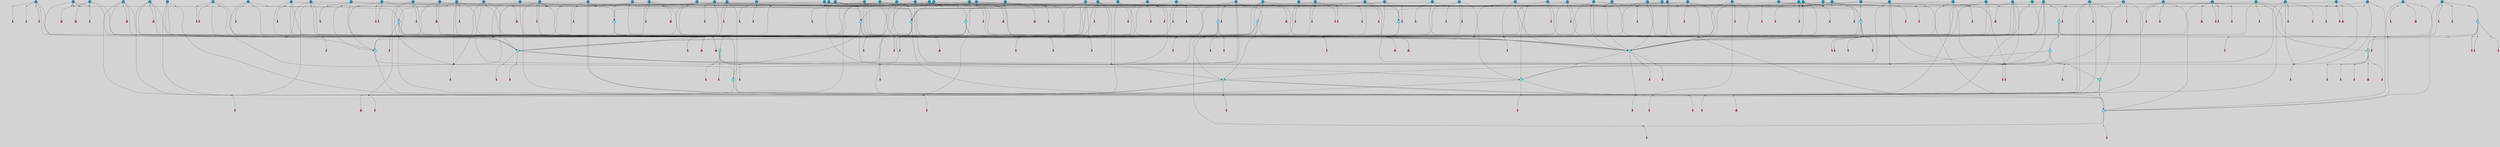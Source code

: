 // File exported with GEGELATI v1.3.1
// On the 2024-04-08 16:55:57
// With the File::TPGGraphDotExporter
digraph{
	graph[pad = "0.212, 0.055" bgcolor = lightgray]
	node[shape=circle style = filled label = ""]
		T3 [fillcolor="#66ddff"]
		T7 [fillcolor="#66ddff"]
		T9 [fillcolor="#66ddff"]
		T11 [fillcolor="#66ddff"]
		T24 [fillcolor="#66ddff"]
		T27 [fillcolor="#66ddff"]
		T82 [fillcolor="#66ddff"]
		T90 [fillcolor="#66ddff"]
		T111 [fillcolor="#66ddff"]
		T129 [fillcolor="#66ddff"]
		T131 [fillcolor="#1199bb"]
		T149 [fillcolor="#66ddff"]
		T194 [fillcolor="#66ddff"]
		T273 [fillcolor="#1199bb"]
		T293 [fillcolor="#1199bb"]
		T319 [fillcolor="#66ddff"]
		T345 [fillcolor="#66ddff"]
		T350 [fillcolor="#66ddff"]
		T371 [fillcolor="#66ddff"]
		T410 [fillcolor="#66ddff"]
		T413 [fillcolor="#1199bb"]
		T414 [fillcolor="#66ddff"]
		T417 [fillcolor="#1199bb"]
		T418 [fillcolor="#1199bb"]
		T421 [fillcolor="#1199bb"]
		T422 [fillcolor="#1199bb"]
		T424 [fillcolor="#1199bb"]
		T425 [fillcolor="#1199bb"]
		T361 [fillcolor="#1199bb"]
		T431 [fillcolor="#1199bb"]
		T433 [fillcolor="#1199bb"]
		T434 [fillcolor="#1199bb"]
		T436 [fillcolor="#66ddff"]
		T440 [fillcolor="#1199bb"]
		T443 [fillcolor="#1199bb"]
		T446 [fillcolor="#1199bb"]
		T447 [fillcolor="#1199bb"]
		T451 [fillcolor="#1199bb"]
		T459 [fillcolor="#66ddff"]
		T469 [fillcolor="#1199bb"]
		T472 [fillcolor="#66ddff"]
		T473 [fillcolor="#1199bb"]
		T480 [fillcolor="#1199bb"]
		T483 [fillcolor="#1199bb"]
		T488 [fillcolor="#1199bb"]
		T490 [fillcolor="#1199bb"]
		T496 [fillcolor="#1199bb"]
		T321 [fillcolor="#1199bb"]
		T500 [fillcolor="#1199bb"]
		T501 [fillcolor="#1199bb"]
		T505 [fillcolor="#1199bb"]
		T509 [fillcolor="#1199bb"]
		T513 [fillcolor="#1199bb"]
		T518 [fillcolor="#1199bb"]
		T522 [fillcolor="#1199bb"]
		T523 [fillcolor="#66ddff"]
		T525 [fillcolor="#1199bb"]
		T526 [fillcolor="#1199bb"]
		T527 [fillcolor="#1199bb"]
		T534 [fillcolor="#1199bb"]
		T535 [fillcolor="#1199bb"]
		T537 [fillcolor="#1199bb"]
		T539 [fillcolor="#1199bb"]
		T541 [fillcolor="#1199bb"]
		T543 [fillcolor="#1199bb"]
		T545 [fillcolor="#1199bb"]
		T547 [fillcolor="#1199bb"]
		T550 [fillcolor="#1199bb"]
		T556 [fillcolor="#1199bb"]
		T557 [fillcolor="#1199bb"]
		T562 [fillcolor="#1199bb"]
		T563 [fillcolor="#1199bb"]
		T564 [fillcolor="#1199bb"]
		T565 [fillcolor="#1199bb"]
		T567 [fillcolor="#1199bb"]
		T568 [fillcolor="#1199bb"]
		T569 [fillcolor="#1199bb"]
		T570 [fillcolor="#1199bb"]
		T571 [fillcolor="#1199bb"]
		T572 [fillcolor="#1199bb"]
		T573 [fillcolor="#1199bb"]
		T575 [fillcolor="#1199bb"]
		T576 [fillcolor="#1199bb"]
		T577 [fillcolor="#1199bb"]
		T578 [fillcolor="#1199bb"]
		T579 [fillcolor="#1199bb"]
		T581 [fillcolor="#1199bb"]
		T582 [fillcolor="#1199bb"]
		T583 [fillcolor="#1199bb"]
		T585 [fillcolor="#1199bb"]
		T586 [fillcolor="#1199bb"]
		T588 [fillcolor="#1199bb"]
		T589 [fillcolor="#1199bb"]
		T591 [fillcolor="#1199bb"]
		T592 [fillcolor="#1199bb"]
		T593 [fillcolor="#1199bb"]
		T594 [fillcolor="#1199bb"]
		T595 [fillcolor="#1199bb"]
		T596 [fillcolor="#1199bb"]
		T554 [fillcolor="#1199bb"]
		T597 [fillcolor="#1199bb"]
		T598 [fillcolor="#1199bb"]
		T599 [fillcolor="#1199bb"]
		T600 [fillcolor="#1199bb"]
		P6418 [fillcolor="#cccccc" shape=point] //6|
		I6418 [shape=box style=invis label="6|1&2|6#1|7&#92;n10|7&2|0#1|5&#92;n9|4&0|1#2|2&#92;n8|6&0|0#1|0&#92;n"]
		P6418 -> I6418[style=invis]
		A4864 [fillcolor="#ff3366" shape=box margin=0.03 width=0 height=0 label="3"]
		T3 -> P6418 -> A4864
		P6419 [fillcolor="#cccccc" shape=point] //3|
		I6419 [shape=box style=invis label="7|6&2|4#0|2&#92;n10|3&2|7#1|4&#92;n11|6&0|4#0|1&#92;n7|1&0|0#2|6&#92;n7|6&0|3#2|6&#92;n4|0&2|6#0|1&#92;n4|4&2|5#0|2&#92;n4|6&0|4#2|7&#92;n10|0&2|3#1|5&#92;n2|6&0|5#0|2&#92;n1|0&2|3#0|7&#92;n1|6&2|0#0|5&#92;n6|2&0|1#0|7&#92;n9|2&0|3#2|7&#92;n5|3&0|6#0|6&#92;n1|7&2|5#2|3&#92;n8|1&2|7#0|6&#92;n1|0&2|5#2|1&#92;n7|1&2|2#2|5&#92;n7|4&2|6#0|3&#92;n"]
		P6419 -> I6419[style=invis]
		A4865 [fillcolor="#ff3366" shape=box margin=0.03 width=0 height=0 label="4"]
		T3 -> P6419 -> A4865
		P6420 [fillcolor="#cccccc" shape=point] //-3|
		I6420 [shape=box style=invis label="1|6&2|7#0|7&#92;n10|2&0|7#1|3&#92;n9|6&2|7#2|2&#92;n5|3&0|7#0|7&#92;n1|6&2|3#0|0&#92;n2|3&2|3#2|2&#92;n5|1&2|6#0|6&#92;n"]
		P6420 -> I6420[style=invis]
		A4866 [fillcolor="#ff3366" shape=box margin=0.03 width=0 height=0 label="7"]
		T7 -> P6420 -> A4866
		P6421 [fillcolor="#cccccc" shape=point] //5|
		I6421 [shape=box style=invis label="0|5&2|3#0|1&#92;n0|6&2|1#2|4&#92;n6|2&2|6#0|7&#92;n7|4&0|3#0|1&#92;n5|4&0|7#1|6&#92;n9|1&0|5#2|2&#92;n6|3&2|3#1|7&#92;n11|7&2|4#1|6&#92;n2|5&0|1#0|0&#92;n4|7&0|0#0|2&#92;n6|2&0|6#0|0&#92;n2|1&2|6#2|4&#92;n10|0&2|0#1|0&#92;n6|6&2|4#0|6&#92;n"]
		P6421 -> I6421[style=invis]
		A4867 [fillcolor="#ff3366" shape=box margin=0.03 width=0 height=0 label="8"]
		T7 -> P6421 -> A4867
		P6422 [fillcolor="#cccccc" shape=point] //-6|
		I6422 [shape=box style=invis label="11|1&0|7#2|0&#92;n10|4&0|1#1|0&#92;n4|3&2|4#2|1&#92;n0|5&2|0#0|0&#92;n6|1&0|0#0|3&#92;n8|2&2|0#0|4&#92;n11|4&2|0#1|6&#92;n7|0&2|6#2|3&#92;n5|3&2|6#2|0&#92;n2|0&2|0#0|4&#92;n"]
		P6422 -> I6422[style=invis]
		A4868 [fillcolor="#ff3366" shape=box margin=0.03 width=0 height=0 label="9"]
		T9 -> P6422 -> A4868
		P6423 [fillcolor="#cccccc" shape=point] //2|
		I6423 [shape=box style=invis label="6|3&2|7#1|4&#92;n8|6&0|0#2|5&#92;n2|1&0|2#0|3&#92;n8|7&0|6#0|4&#92;n2|1&2|0#0|1&#92;n0|0&2|2#2|3&#92;n6|6&0|7#2|1&#92;n6|1&0|7#2|6&#92;n5|4&2|7#0|4&#92;n0|3&0|4#2|0&#92;n11|0&2|0#2|5&#92;n4|5&2|5#2|4&#92;n5|7&0|6#0|4&#92;n9|7&2|5#0|3&#92;n5|4&2|1#0|3&#92;n5|3&0|1#1|7&#92;n0|4&0|3#2|5&#92;n"]
		P6423 -> I6423[style=invis]
		A4869 [fillcolor="#ff3366" shape=box margin=0.03 width=0 height=0 label="10"]
		T9 -> P6423 -> A4869
		P6424 [fillcolor="#cccccc" shape=point] //6|
		I6424 [shape=box style=invis label="3|0&2|7#2|2&#92;n3|2&0|4#2|5&#92;n5|1&0|2#1|0&#92;n8|7&0|1#2|0&#92;n8|5&0|3#0|6&#92;n0|2&0|2#2|3&#92;n1|5&2|5#0|5&#92;n5|6&0|6#0|7&#92;n6|7&0|0#2|6&#92;n1|2&2|3#0|0&#92;n7|7&2|3#0|4&#92;n0|7&2|7#0|6&#92;n1|0&2|2#2|7&#92;n4|4&0|1#0|0&#92;n"]
		P6424 -> I6424[style=invis]
		A4870 [fillcolor="#ff3366" shape=box margin=0.03 width=0 height=0 label="11"]
		T11 -> P6424 -> A4870
		P6425 [fillcolor="#cccccc" shape=point] //-4|
		I6425 [shape=box style=invis label="4|1&0|4#2|6&#92;n1|2&2|2#2|0&#92;n1|2&2|0#0|6&#92;n8|4&2|3#2|5&#92;n5|5&2|1#1|0&#92;n"]
		P6425 -> I6425[style=invis]
		A4871 [fillcolor="#ff3366" shape=box margin=0.03 width=0 height=0 label="12"]
		T11 -> P6425 -> A4871
		P6426 [fillcolor="#cccccc" shape=point] //1|
		I6426 [shape=box style=invis label="5|1&0|6#2|7&#92;n2|4&0|4#2|2&#92;n0|6&0|5#0|4&#92;n10|6&2|5#1|6&#92;n9|3&0|1#1|7&#92;n10|3&2|2#1|0&#92;n5|0&0|0#2|1&#92;n11|3&2|3#1|5&#92;n10|3&0|1#1|0&#92;n2|4&0|1#0|1&#92;n0|2&0|3#2|4&#92;n9|2&2|1#2|5&#92;n11|7&2|6#2|6&#92;n"]
		P6426 -> I6426[style=invis]
		T24 -> P6426 -> T7
		P6427 [fillcolor="#cccccc" shape=point] //5|
		I6427 [shape=box style=invis label="3|0&2|0#0|1&#92;n3|0&0|7#0|1&#92;n5|3&0|2#2|6&#92;n4|4&2|4#2|6&#92;n11|2&0|7#1|6&#92;n2|7&2|2#2|5&#92;n9|3&2|6#2|7&#92;n7|7&0|0#0|4&#92;n6|1&2|4#2|3&#92;n5|4&2|0#1|6&#92;n1|3&0|7#0|4&#92;n"]
		P6427 -> I6427[style=invis]
		A4872 [fillcolor="#ff3366" shape=box margin=0.03 width=0 height=0 label="7"]
		T24 -> P6427 -> A4872
		P6428 [fillcolor="#cccccc" shape=point] //-2|
		I6428 [shape=box style=invis label="4|1&0|4#0|3&#92;n4|2&0|5#2|0&#92;n5|5&2|6#0|5&#92;n1|4&0|1#0|2&#92;n6|3&2|7#1|5&#92;n0|4&2|0#0|3&#92;n8|5&2|5#1|2&#92;n10|7&2|7#1|1&#92;n3|4&0|0#2|1&#92;n3|6&2|5#2|5&#92;n8|3&0|1#0|7&#92;n10|0&2|7#1|3&#92;n4|1&2|4#0|1&#92;n9|3&2|0#0|4&#92;n3|6&2|0#0|4&#92;n1|2&0|6#2|1&#92;n4|0&2|1#2|2&#92;n"]
		P6428 -> I6428[style=invis]
		A4873 [fillcolor="#ff3366" shape=box margin=0.03 width=0 height=0 label="14"]
		T24 -> P6428 -> A4873
		P6429 [fillcolor="#cccccc" shape=point] //2|
		I6429 [shape=box style=invis label="9|1&2|3#0|1&#92;n5|2&2|0#2|4&#92;n3|6&2|5#2|7&#92;n7|0&2|5#0|4&#92;n1|2&0|3#0|5&#92;n7|3&2|7#0|0&#92;n"]
		P6429 -> I6429[style=invis]
		A4874 [fillcolor="#ff3366" shape=box margin=0.03 width=0 height=0 label="2"]
		T27 -> P6429 -> A4874
		P6430 [fillcolor="#cccccc" shape=point] //-6|
		I6430 [shape=box style=invis label="7|5&0|4#0|4&#92;n11|0&2|5#2|1&#92;n"]
		P6430 -> I6430[style=invis]
		A4875 [fillcolor="#ff3366" shape=box margin=0.03 width=0 height=0 label="3"]
		T27 -> P6430 -> A4875
		T27 -> P6419
		P6431 [fillcolor="#cccccc" shape=point] //0|
		I6431 [shape=box style=invis label="2|5&0|1#0|6&#92;n6|1&2|2#2|7&#92;n8|0&0|3#1|4&#92;n4|3&2|5#2|4&#92;n8|1&2|4#0|0&#92;n6|6&0|1#2|6&#92;n11|7&2|4#2|5&#92;n6|2&2|4#0|2&#92;n8|5&2|4#2|4&#92;n2|1&2|1#2|2&#92;n2|7&2|5#2|6&#92;n9|7&0|5#0|4&#92;n1|2&0|5#2|6&#92;n4|2&2|3#2|7&#92;n3|3&2|1#0|2&#92;n"]
		P6431 -> I6431[style=invis]
		A4876 [fillcolor="#ff3366" shape=box margin=0.03 width=0 height=0 label="5"]
		T27 -> P6431 -> A4876
		P6432 [fillcolor="#cccccc" shape=point] //0|
		I6432 [shape=box style=invis label="4|0&0|3#2|7&#92;n10|2&0|3#1|7&#92;n3|5&0|2#0|3&#92;n4|5&0|0#2|1&#92;n10|7&2|0#1|2&#92;n5|3&2|3#1|6&#92;n9|5&2|0#0|4&#92;n5|4&2|7#0|2&#92;n10|3&2|7#1|4&#92;n7|2&0|1#2|6&#92;n8|6&0|5#0|5&#92;n8|7&2|3#0|5&#92;n2|6&2|4#0|0&#92;n"]
		P6432 -> I6432[style=invis]
		A4877 [fillcolor="#ff3366" shape=box margin=0.03 width=0 height=0 label="5"]
		T27 -> P6432 -> A4877
		P6433 [fillcolor="#cccccc" shape=point] //6|
		I6433 [shape=box style=invis label="7|0&2|5#1|2&#92;n10|6&2|1#1|3&#92;n7|5&0|2#0|7&#92;n10|7&0|1#1|5&#92;n4|6&2|5#0|5&#92;n4|4&0|7#2|7&#92;n"]
		P6433 -> I6433[style=invis]
		A4878 [fillcolor="#ff3366" shape=box margin=0.03 width=0 height=0 label="7"]
		T82 -> P6433 -> A4878
		P6434 [fillcolor="#cccccc" shape=point] //6|
		I6434 [shape=box style=invis label="0|5&2|3#0|1&#92;n0|6&2|1#2|4&#92;n9|1&0|5#2|2&#92;n7|4&0|3#0|1&#92;n5|4&0|7#1|6&#92;n2|5&0|1#0|0&#92;n6|3&2|3#1|7&#92;n11|7&2|4#1|6&#92;n6|2&2|6#0|1&#92;n4|7&0|0#0|2&#92;n6|2&0|6#0|0&#92;n9|1&2|6#2|4&#92;n10|0&2|0#1|0&#92;n6|6&2|4#0|6&#92;n"]
		P6434 -> I6434[style=invis]
		A4879 [fillcolor="#ff3366" shape=box margin=0.03 width=0 height=0 label="8"]
		T82 -> P6434 -> A4879
		T82 -> P6422
		P6435 [fillcolor="#cccccc" shape=point] //-2|
		I6435 [shape=box style=invis label="8|4&2|1#2|5&#92;n4|1&0|7#2|1&#92;n5|7&2|3#2|2&#92;n10|4&2|5#1|7&#92;n10|0&2|6#1|3&#92;n4|5&2|7#0|6&#92;n9|5&2|4#0|4&#92;n2|4&0|5#0|7&#92;n11|1&2|4#2|6&#92;n5|6&0|7#1|2&#92;n2|7&2|7#2|6&#92;n5|2&0|5#1|5&#92;n3|0&0|6#0|2&#92;n4|0&0|4#2|4&#92;n4|4&2|6#0|7&#92;n10|6&2|0#1|4&#92;n9|7&0|3#1|4&#92;n1|4&2|6#0|3&#92;n11|5&2|6#0|3&#92;n0|3&0|5#0|1&#92;n"]
		P6435 -> I6435[style=invis]
		A4880 [fillcolor="#ff3366" shape=box margin=0.03 width=0 height=0 label="13"]
		T90 -> P6435 -> A4880
		P6436 [fillcolor="#cccccc" shape=point] //4|
		I6436 [shape=box style=invis label="7|1&2|6#1|3&#92;n10|1&0|3#1|6&#92;n8|5&2|3#2|1&#92;n11|5&0|0#2|6&#92;n4|1&0|6#0|0&#92;n11|1&0|2#0|3&#92;n2|0&2|1#0|7&#92;n"]
		P6436 -> I6436[style=invis]
		A4881 [fillcolor="#ff3366" shape=box margin=0.03 width=0 height=0 label="2"]
		T90 -> P6436 -> A4881
		P6437 [fillcolor="#cccccc" shape=point] //7|
		I6437 [shape=box style=invis label="10|3&0|1#1|4&#92;n4|6&0|0#0|2&#92;n4|5&0|6#0|0&#92;n4|3&0|6#2|1&#92;n7|0&0|3#1|2&#92;n4|7&0|6#0|5&#92;n7|6&0|7#0|6&#92;n6|6&0|0#0|3&#92;n11|1&0|4#2|5&#92;n10|2&0|3#1|2&#92;n"]
		P6437 -> I6437[style=invis]
		A4882 [fillcolor="#ff3366" shape=box margin=0.03 width=0 height=0 label="4"]
		T90 -> P6437 -> A4882
		P6438 [fillcolor="#cccccc" shape=point] //-3|
		I6438 [shape=box style=invis label="8|1&2|3#0|5&#92;n0|6&0|5#0|5&#92;n3|7&2|1#0|6&#92;n3|5&0|1#0|0&#92;n9|5&2|0#0|4&#92;n3|5&0|2#0|3&#92;n10|6&2|4#1|0&#92;n9|4&2|7#2|6&#92;n1|7&2|5#2|2&#92;n"]
		P6438 -> I6438[style=invis]
		A4883 [fillcolor="#ff3366" shape=box margin=0.03 width=0 height=0 label="5"]
		T90 -> P6438 -> A4883
		P6439 [fillcolor="#cccccc" shape=point] //-7|
		I6439 [shape=box style=invis label="3|0&2|0#0|1&#92;n1|1&0|2#0|4&#92;n11|2&0|7#1|6&#92;n9|7&0|0#0|4&#92;n3|0&0|7#0|1&#92;n9|3&2|6#2|7&#92;n5|3&0|2#2|6&#92;n6|1&2|4#2|3&#92;n5|4&2|0#1|6&#92;n1|3&0|7#0|7&#92;n"]
		P6439 -> I6439[style=invis]
		A4884 [fillcolor="#ff3366" shape=box margin=0.03 width=0 height=0 label="7"]
		T90 -> P6439 -> A4884
		P6440 [fillcolor="#cccccc" shape=point] //-5|
		I6440 [shape=box style=invis label="0|0&2|3#0|2&#92;n10|5&0|6#1|3&#92;n7|3&0|6#2|3&#92;n3|4&0|6#0|6&#92;n10|5&0|2#1|1&#92;n5|0&0|1#0|3&#92;n6|6&2|5#1|5&#92;n7|4&0|2#1|7&#92;n5|7&0|1#2|5&#92;n1|5&0|0#0|3&#92;n7|5&2|1#2|6&#92;n9|0&0|2#0|0&#92;n4|0&2|4#0|0&#92;n4|6&0|0#2|3&#92;n3|1&0|6#2|5&#92;n7|7&2|1#2|3&#92;n9|4&2|2#0|6&#92;n"]
		P6440 -> I6440[style=invis]
		T111 -> P6440 -> T9
		P6441 [fillcolor="#cccccc" shape=point] //7|
		I6441 [shape=box style=invis label="7|4&2|1#2|0&#92;n4|1&2|4#2|3&#92;n5|0&2|0#2|2&#92;n6|1&2|4#2|6&#92;n"]
		P6441 -> I6441[style=invis]
		A4885 [fillcolor="#ff3366" shape=box margin=0.03 width=0 height=0 label="9"]
		T111 -> P6441 -> A4885
		P6442 [fillcolor="#cccccc" shape=point] //2|
		I6442 [shape=box style=invis label="3|0&2|0#0|1&#92;n11|2&0|7#1|6&#92;n8|7&2|4#0|5&#92;n5|3&0|2#2|6&#92;n4|4&2|4#2|6&#92;n3|0&0|7#0|1&#92;n2|7&2|2#2|5&#92;n9|3&2|6#2|7&#92;n7|7&0|0#0|4&#92;n6|1&2|4#1|3&#92;n5|4&2|0#1|6&#92;n1|3&0|7#0|4&#92;n"]
		P6442 -> I6442[style=invis]
		A4886 [fillcolor="#ff3366" shape=box margin=0.03 width=0 height=0 label="7"]
		T111 -> P6442 -> A4886
		T111 -> P6422
		P6443 [fillcolor="#cccccc" shape=point] //8|
		I6443 [shape=box style=invis label="9|0&0|1#2|0&#92;n10|1&2|5#1|4&#92;n8|2&2|6#0|4&#92;n2|4&2|5#2|3&#92;n4|2&2|2#0|2&#92;n7|5&0|2#0|0&#92;n8|2&2|1#1|3&#92;n8|7&0|7#2|1&#92;n1|1&0|0#0|7&#92;n5|6&2|5#1|0&#92;n6|6&2|5#0|0&#92;n11|4&0|3#2|6&#92;n4|2&2|4#0|7&#92;n5|6&0|1#2|0&#92;n11|3&0|2#0|7&#92;n"]
		P6443 -> I6443[style=invis]
		A4887 [fillcolor="#ff3366" shape=box margin=0.03 width=0 height=0 label="6"]
		T129 -> P6443 -> A4887
		T129 -> P6427
		P6444 [fillcolor="#cccccc" shape=point] //10|
		I6444 [shape=box style=invis label="4|5&2|7#2|1&#92;n1|7&2|3#0|6&#92;n3|5&2|2#0|3&#92;n10|3&0|7#1|4&#92;n7|1&0|4#2|6&#92;n10|2&0|3#1|7&#92;n9|5&2|0#0|4&#92;n4|0&0|3#2|7&#92;n11|4&2|6#1|2&#92;n5|4&2|7#0|2&#92;n2|6&2|4#0|0&#92;n6|5&0|7#2|1&#92;n5|3&2|3#1|6&#92;n10|7&2|0#1|2&#92;n"]
		P6444 -> I6444[style=invis]
		A4888 [fillcolor="#ff3366" shape=box margin=0.03 width=0 height=0 label="5"]
		T129 -> P6444 -> A4888
		P6445 [fillcolor="#cccccc" shape=point] //5|
		I6445 [shape=box style=invis label="9|4&2|3#1|3&#92;n0|4&2|4#0|5&#92;n6|1&2|6#2|5&#92;n4|0&0|5#2|0&#92;n"]
		P6445 -> I6445[style=invis]
		A4889 [fillcolor="#ff3366" shape=box margin=0.03 width=0 height=0 label="7"]
		T129 -> P6445 -> A4889
		P6446 [fillcolor="#cccccc" shape=point] //6|
		I6446 [shape=box style=invis label="9|4&2|7#0|6&#92;n8|4&0|1#1|0&#92;n1|3&0|0#2|1&#92;n2|4&0|6#2|2&#92;n5|1&2|5#0|7&#92;n3|0&0|3#2|6&#92;n2|2&2|6#0|2&#92;n8|4&0|4#2|2&#92;n5|1&2|4#0|3&#92;n9|4&0|6#0|6&#92;n5|0&2|2#1|5&#92;n11|7&0|0#1|1&#92;n0|4&0|3#0|3&#92;n7|7&2|4#2|5&#92;n1|5&0|1#2|1&#92;n"]
		P6446 -> I6446[style=invis]
		A4890 [fillcolor="#ff3366" shape=box margin=0.03 width=0 height=0 label="1"]
		T129 -> P6446 -> A4890
		P6447 [fillcolor="#cccccc" shape=point] //6|
		I6447 [shape=box style=invis label="10|4&2|6#1|2&#92;n8|4&0|1#1|0&#92;n0|4&2|6#0|0&#92;n8|4&2|5#2|1&#92;n7|5&2|5#1|0&#92;n3|6&0|6#2|2&#92;n1|7&0|7#0|5&#92;n2|0&0|7#2|4&#92;n2|6&2|2#0|0&#92;n0|7&2|7#0|7&#92;n11|6&0|4#2|2&#92;n5|5&0|0#0|1&#92;n10|1&0|0#1|0&#92;n7|3&0|1#2|5&#92;n9|2&2|7#1|5&#92;n9|4&2|6#2|7&#92;n1|6&2|4#2|2&#92;n3|3&2|2#0|7&#92;n1|6&2|0#0|0&#92;n6|4&2|6#1|0&#92;n"]
		P6447 -> I6447[style=invis]
		A4891 [fillcolor="#ff3366" shape=box margin=0.03 width=0 height=0 label="1"]
		T131 -> P6447 -> A4891
		P6448 [fillcolor="#cccccc" shape=point] //9|
		I6448 [shape=box style=invis label="11|0&2|0#1|1&#92;n3|6&0|6#0|0&#92;n1|4&0|0#2|4&#92;n7|5&2|2#1|3&#92;n11|7&2|6#1|7&#92;n5|2&0|6#1|5&#92;n9|5&0|6#0|3&#92;n2|2&2|7#0|5&#92;n9|3&2|2#2|0&#92;n11|0&2|7#0|1&#92;n1|1&2|0#0|1&#92;n6|6&0|6#1|2&#92;n9|7&0|1#0|3&#92;n2|0&2|4#2|5&#92;n2|4&2|2#0|0&#92;n6|1&2|1#1|7&#92;n10|7&2|5#1|6&#92;n11|5&2|7#2|4&#92;n"]
		P6448 -> I6448[style=invis]
		A4892 [fillcolor="#ff3366" shape=box margin=0.03 width=0 height=0 label="1"]
		T131 -> P6448 -> A4892
		T131 -> P6430
		P6449 [fillcolor="#cccccc" shape=point] //5|
		I6449 [shape=box style=invis label="3|0&0|0#0|1&#92;n5|6&0|4#0|3&#92;n4|4&2|4#2|6&#92;n11|2&0|7#1|6&#92;n2|7&2|2#2|5&#92;n9|3&2|6#2|7&#92;n7|7&0|0#0|4&#92;n6|1&2|4#2|3&#92;n5|4&2|0#1|6&#92;n5|3&0|2#2|6&#92;n1|3&0|7#0|4&#92;n"]
		P6449 -> I6449[style=invis]
		A4893 [fillcolor="#ff3366" shape=box margin=0.03 width=0 height=0 label="7"]
		T131 -> P6449 -> A4893
		T131 -> P6445
		P6450 [fillcolor="#cccccc" shape=point] //-3|
		I6450 [shape=box style=invis label="2|6&0|0#0|7&#92;n9|6&2|0#0|6&#92;n3|0&0|5#0|1&#92;n5|5&0|4#0|3&#92;n6|1&2|4#2|3&#92;n2|7&2|2#2|5&#92;n5|3&0|2#2|6&#92;n7|7&0|0#0|4&#92;n5|4&2|0#1|6&#92;n9|3&2|6#2|7&#92;n1|3&0|7#0|4&#92;n"]
		P6450 -> I6450[style=invis]
		A4894 [fillcolor="#ff3366" shape=box margin=0.03 width=0 height=0 label="7"]
		T149 -> P6450 -> A4894
		P6451 [fillcolor="#cccccc" shape=point] //4|
		I6451 [shape=box style=invis label="6|0&0|7#1|0&#92;n8|6&2|6#2|7&#92;n"]
		P6451 -> I6451[style=invis]
		A4895 [fillcolor="#ff3366" shape=box margin=0.03 width=0 height=0 label="3"]
		T149 -> P6451 -> A4895
		P6452 [fillcolor="#cccccc" shape=point] //0|
		I6452 [shape=box style=invis label="2|5&0|1#0|6&#92;n6|1&2|2#2|7&#92;n8|0&0|3#1|4&#92;n11|7&2|4#2|5&#92;n8|1&2|4#0|0&#92;n6|6&0|1#2|6&#92;n7|0&2|4#1|0&#92;n4|1&2|5#2|4&#92;n6|2&2|4#0|2&#92;n8|5&2|4#2|4&#92;n2|1&2|1#2|2&#92;n2|7&2|5#2|6&#92;n9|7&0|5#0|4&#92;n1|2&0|5#2|6&#92;n4|2&2|3#2|7&#92;n3|3&2|1#0|2&#92;n"]
		P6452 -> I6452[style=invis]
		A4896 [fillcolor="#ff3366" shape=box margin=0.03 width=0 height=0 label="5"]
		T149 -> P6452 -> A4896
		P6453 [fillcolor="#cccccc" shape=point] //-8|
		I6453 [shape=box style=invis label="7|5&0|4#2|4&#92;n"]
		P6453 -> I6453[style=invis]
		A4897 [fillcolor="#ff3366" shape=box margin=0.03 width=0 height=0 label="3"]
		T149 -> P6453 -> A4897
		P6454 [fillcolor="#cccccc" shape=point] //7|
		I6454 [shape=box style=invis label="1|6&2|7#0|7&#92;n9|6&2|7#2|2&#92;n10|2&0|7#1|0&#92;n1|6&2|3#0|0&#92;n5|0&2|2#1|1&#92;n2|3&2|3#2|2&#92;n5|1&2|6#0|6&#92;n"]
		P6454 -> I6454[style=invis]
		T149 -> P6454 -> T90
		P6455 [fillcolor="#cccccc" shape=point] //5|
		I6455 [shape=box style=invis label="3|0&2|0#2|1&#92;n3|0&0|7#0|1&#92;n5|3&0|2#2|6&#92;n4|4&2|4#2|6&#92;n5|4&2|0#1|6&#92;n2|7&2|2#2|5&#92;n1|3&0|7#0|4&#92;n11|6&2|2#0|7&#92;n7|7&0|0#0|4&#92;n6|1&2|4#2|3&#92;n11|0&0|7#1|6&#92;n9|3&2|6#2|7&#92;n"]
		P6455 -> I6455[style=invis]
		A4898 [fillcolor="#ff3366" shape=box margin=0.03 width=0 height=0 label="7"]
		T194 -> P6455 -> A4898
		P6456 [fillcolor="#cccccc" shape=point] //4|
		I6456 [shape=box style=invis label="7|1&0|6#0|1&#92;n6|7&2|7#1|7&#92;n10|1&2|1#1|1&#92;n9|6&2|2#1|4&#92;n4|7&0|4#2|2&#92;n9|6&0|5#1|1&#92;n10|0&2|6#1|6&#92;n5|1&0|1#2|3&#92;n10|1&0|5#1|0&#92;n3|4&2|3#0|0&#92;n8|2&0|5#2|4&#92;n1|6&2|0#0|0&#92;n2|3&0|1#2|6&#92;n5|2&2|2#1|6&#92;n2|2&0|1#2|1&#92;n3|1&2|7#0|3&#92;n6|7&2|3#0|4&#92;n"]
		P6456 -> I6456[style=invis]
		A4899 [fillcolor="#ff3366" shape=box margin=0.03 width=0 height=0 label="10"]
		T194 -> P6456 -> A4899
		P6457 [fillcolor="#cccccc" shape=point] //-4|
		I6457 [shape=box style=invis label="0|4&0|0#2|7&#92;n8|5&2|4#2|4&#92;n4|3&2|5#2|4&#92;n11|7&2|2#2|5&#92;n6|5&2|2#2|7&#92;n3|2&0|7#0|7&#92;n3|3&2|1#0|3&#92;n2|6&0|3#2|5&#92;n0|1&2|6#2|2&#92;n8|2&0|0#1|6&#92;n0|7&0|5#0|4&#92;n9|5&0|3#2|7&#92;n2|7&2|5#2|6&#92;n9|0&2|0#0|1&#92;n1|2&2|4#0|2&#92;n"]
		P6457 -> I6457[style=invis]
		T194 -> P6457 -> T27
		P6458 [fillcolor="#cccccc" shape=point] //7|
		I6458 [shape=box style=invis label="7|4&2|7#0|4&#92;n4|6&0|1#2|5&#92;n2|1&2|3#0|0&#92;n4|3&2|0#0|1&#92;n0|0&2|7#2|7&#92;n7|7&0|5#2|3&#92;n5|0&2|1#2|2&#92;n10|0&0|4#1|2&#92;n4|4&0|7#0|0&#92;n6|7&0|2#0|1&#92;n1|4&2|5#0|4&#92;n"]
		P6458 -> I6458[style=invis]
		A4900 [fillcolor="#ff3366" shape=box margin=0.03 width=0 height=0 label="0"]
		T194 -> P6458 -> A4900
		P6459 [fillcolor="#cccccc" shape=point] //-2|
		I6459 [shape=box style=invis label="11|7&2|0#1|7&#92;n4|3&0|1#2|5&#92;n0|4&2|4#2|7&#92;n1|6&0|0#0|4&#92;n4|0&0|0#0|5&#92;n0|6&2|3#2|0&#92;n9|6&2|5#1|3&#92;n0|7&2|1#2|5&#92;n4|4&0|5#0|1&#92;n10|4&0|0#1|0&#92;n"]
		P6459 -> I6459[style=invis]
		A4901 [fillcolor="#ff3366" shape=box margin=0.03 width=0 height=0 label="12"]
		T273 -> P6459 -> A4901
		P6460 [fillcolor="#cccccc" shape=point] //-1|
		I6460 [shape=box style=invis label="1|7&2|1#0|6&#92;n8|1&2|3#0|5&#92;n10|6&2|7#1|0&#92;n1|7&2|5#0|2&#92;n0|3&0|3#2|2&#92;n3|5&0|1#0|0&#92;n3|5&0|2#0|3&#92;n1|5&2|0#0|4&#92;n5|7&2|2#2|5&#92;n4|0&2|3#0|3&#92;n"]
		P6460 -> I6460[style=invis]
		T273 -> P6460 -> T3
		P6461 [fillcolor="#cccccc" shape=point] //-3|
		I6461 [shape=box style=invis label="6|3&2|4#1|4&#92;n5|3&0|1#1|7&#92;n2|1&0|2#2|3&#92;n8|7&0|6#0|4&#92;n2|1&2|0#0|1&#92;n0|0&2|2#2|3&#92;n6|1&0|7#2|6&#92;n5|7&0|2#0|4&#92;n0|3&0|4#2|0&#92;n11|0&2|0#2|5&#92;n6|0&2|0#1|4&#92;n8|6&0|2#2|5&#92;n5|4&2|1#0|3&#92;n9|7&2|5#0|3&#92;n5|4&2|7#0|4&#92;n"]
		P6461 -> I6461[style=invis]
		A4902 [fillcolor="#ff3366" shape=box margin=0.03 width=0 height=0 label="10"]
		T273 -> P6461 -> A4902
		P6462 [fillcolor="#cccccc" shape=point] //-1|
		I6462 [shape=box style=invis label="11|7&0|1#0|6&#92;n11|0&0|1#2|5&#92;n0|4&0|2#2|2&#92;n0|6&2|5#0|5&#92;n3|4&0|1#0|3&#92;n1|5&0|5#0|6&#92;n4|4&0|1#0|5&#92;n1|0&0|0#2|6&#92;n6|4&2|2#0|2&#92;n0|3&2|2#2|6&#92;n"]
		P6462 -> I6462[style=invis]
		A4903 [fillcolor="#ff3366" shape=box margin=0.03 width=0 height=0 label="5"]
		T273 -> P6462 -> A4903
		P6463 [fillcolor="#cccccc" shape=point] //-8|
		I6463 [shape=box style=invis label="0|4&0|3#2|5&#92;n2|1&0|2#2|3&#92;n8|7&0|6#0|4&#92;n0|4&2|4#0|1&#92;n9|4&2|5#0|3&#92;n0|0&2|7#2|3&#92;n4|5&2|5#2|4&#92;n5|7&0|6#0|4&#92;n5|4&2|7#0|4&#92;n0|3&0|4#2|0&#92;n6|3&2|2#1|4&#92;n11|7&2|0#2|5&#92;n6|1&0|7#2|5&#92;n5|3&0|1#1|7&#92;n2|0&2|0#0|1&#92;n6|6&0|7#2|1&#92;n"]
		P6463 -> I6463[style=invis]
		A4904 [fillcolor="#ff3366" shape=box margin=0.03 width=0 height=0 label="10"]
		T273 -> P6463 -> A4904
		P6464 [fillcolor="#cccccc" shape=point] //6|
		I6464 [shape=box style=invis label="7|0&2|1#2|0&#92;n9|7&2|1#1|2&#92;n6|6&0|2#1|1&#92;n1|3&2|2#2|0&#92;n8|2&0|1#1|0&#92;n4|2&0|5#0|0&#92;n5|7&0|0#2|1&#92;n5|1&2|5#1|5&#92;n2|6&2|1#2|1&#92;n10|5&2|2#1|5&#92;n4|7&2|4#2|3&#92;n10|2&2|6#1|5&#92;n3|0&0|1#0|0&#92;n"]
		P6464 -> I6464[style=invis]
		A4905 [fillcolor="#ff3366" shape=box margin=0.03 width=0 height=0 label="1"]
		T293 -> P6464 -> A4905
		P6465 [fillcolor="#cccccc" shape=point] //-3|
		I6465 [shape=box style=invis label="3|7&0|0#0|2&#92;n11|5&0|1#1|1&#92;n4|1&0|6#2|6&#92;n4|0&0|1#0|5&#92;n"]
		P6465 -> I6465[style=invis]
		T293 -> P6465 -> T24
		T293 -> P6427
		T293 -> P6431
		T293 -> P6422
		T319 -> P6448
		T319 -> P6445
		P6466 [fillcolor="#cccccc" shape=point] //9|
		I6466 [shape=box style=invis label="9|6&2|0#1|3&#92;n7|1&0|3#0|4&#92;n9|6&2|0#0|1&#92;n1|5&0|0#0|5&#92;n8|6&2|4#0|0&#92;n7|4&2|4#0|7&#92;n6|0&2|4#2|0&#92;n7|7&2|4#2|2&#92;n"]
		P6466 -> I6466[style=invis]
		A4906 [fillcolor="#ff3366" shape=box margin=0.03 width=0 height=0 label="5"]
		T319 -> P6466 -> A4906
		T319 -> P6457
		P6467 [fillcolor="#cccccc" shape=point] //-4|
		I6467 [shape=box style=invis label="11|3&0|7#1|7&#92;n11|7&0|7#2|7&#92;n5|3&0|3#2|0&#92;n0|1&2|2#0|4&#92;n0|0&0|4#2|5&#92;n6|3&2|1#2|3&#92;n11|7&0|0#0|4&#92;n0|0&0|0#0|2&#92;n1|1&0|4#0|3&#92;n6|5&2|7#1|2&#92;n6|6&0|3#2|7&#92;n6|2&0|4#0|0&#92;n5|5&2|6#0|5&#92;n"]
		P6467 -> I6467[style=invis]
		A4907 [fillcolor="#ff3366" shape=box margin=0.03 width=0 height=0 label="8"]
		T319 -> P6467 -> A4907
		T345 -> P6421
		P6468 [fillcolor="#cccccc" shape=point] //10|
		I6468 [shape=box style=invis label="8|6&0|0#1|2&#92;n4|3&0|3#0|3&#92;n10|7&2|0#1|5&#92;n7|0&2|6#2|2&#92;n9|2&0|4#0|7&#92;n2|7&2|1#0|4&#92;n"]
		P6468 -> I6468[style=invis]
		A4908 [fillcolor="#ff3366" shape=box margin=0.03 width=0 height=0 label="3"]
		T345 -> P6468 -> A4908
		P6469 [fillcolor="#cccccc" shape=point] //4|
		I6469 [shape=box style=invis label="11|1&0|7#2|0&#92;n0|7&2|2#2|0&#92;n4|3&2|4#2|1&#92;n0|5&2|0#0|6&#92;n6|1&0|0#0|3&#92;n8|2&2|0#0|4&#92;n7|0&2|6#2|3&#92;n10|4&0|1#1|0&#92;n5|3&2|6#2|0&#92;n2|0&2|0#0|4&#92;n"]
		P6469 -> I6469[style=invis]
		T345 -> P6469 -> T27
		P6470 [fillcolor="#cccccc" shape=point] //-9|
		I6470 [shape=box style=invis label="2|0&2|0#2|1&#92;n4|4&2|4#2|6&#92;n9|1&0|3#1|7&#92;n5|3&0|2#2|6&#92;n2|7&2|2#2|5&#92;n5|4&2|0#1|6&#92;n3|0&0|7#0|1&#92;n1|3&0|7#0|4&#92;n11|6&2|2#0|7&#92;n7|7&0|0#0|4&#92;n11|0&0|7#1|6&#92;n9|3&2|6#2|7&#92;n"]
		P6470 -> I6470[style=invis]
		A4909 [fillcolor="#ff3366" shape=box margin=0.03 width=0 height=0 label="7"]
		T345 -> P6470 -> A4909
		P6471 [fillcolor="#cccccc" shape=point] //-8|
		I6471 [shape=box style=invis label="0|5&2|3#0|1&#92;n0|6&2|1#2|4&#92;n4|7&0|0#0|2&#92;n7|4&0|3#2|1&#92;n10|2&0|7#1|4&#92;n5|4&0|7#1|6&#92;n6|3&2|3#1|7&#92;n11|7&2|4#1|6&#92;n2|5&0|1#0|0&#92;n6|2&2|6#0|7&#92;n6|2&0|6#0|0&#92;n2|1&2|6#2|4&#92;n10|0&2|0#1|0&#92;n6|6&2|4#0|6&#92;n"]
		P6471 -> I6471[style=invis]
		A4910 [fillcolor="#ff3366" shape=box margin=0.03 width=0 height=0 label="8"]
		T345 -> P6471 -> A4910
		T350 -> P6457
		T350 -> P6458
		P6472 [fillcolor="#cccccc" shape=point] //3|
		I6472 [shape=box style=invis label="5|4&2|7#0|1&#92;n0|6&0|6#2|2&#92;n9|5&2|2#2|0&#92;n3|6&2|7#0|2&#92;n3|5&0|0#0|6&#92;n2|6&0|6#2|2&#92;n2|6&2|2#0|0&#92;n5|1&0|4#0|5&#92;n2|6&0|5#2|5&#92;n1|0&0|7#2|2&#92;n4|7&0|6#2|4&#92;n7|3&0|6#2|5&#92;n1|1&0|1#0|3&#92;n"]
		P6472 -> I6472[style=invis]
		A4911 [fillcolor="#ff3366" shape=box margin=0.03 width=0 height=0 label="1"]
		T350 -> P6472 -> A4911
		P6473 [fillcolor="#cccccc" shape=point] //-2|
		I6473 [shape=box style=invis label="2|0&2|3#2|5&#92;n10|3&2|7#1|4&#92;n8|1&2|7#0|6&#92;n7|6&0|3#2|6&#92;n4|0&2|6#0|1&#92;n4|4&2|5#0|2&#92;n4|6&0|2#2|7&#92;n7|6&2|4#0|2&#92;n11|7&2|7#0|3&#92;n6|6&0|3#0|6&#92;n1|6&2|0#0|5&#92;n11|6&0|4#0|1&#92;n2|6&0|5#0|2&#92;n6|2&0|1#0|7&#92;n9|2&0|3#2|7&#92;n5|3&0|6#0|6&#92;n7|1&2|2#2|5&#92;n1|0&2|3#0|7&#92;n1|0&2|5#0|1&#92;n3|4&2|6#0|3&#92;n"]
		P6473 -> I6473[style=invis]
		A4912 [fillcolor="#ff3366" shape=box margin=0.03 width=0 height=0 label="4"]
		T350 -> P6473 -> A4912
		T350 -> P6458
		P6474 [fillcolor="#cccccc" shape=point] //7|
		I6474 [shape=box style=invis label="7|2&0|4#1|3&#92;n7|7&0|0#0|4&#92;n4|4&2|4#2|6&#92;n2|3&2|2#2|5&#92;n8|0&0|2#2|1&#92;n9|3&2|6#2|7&#92;n6|4&2|4#2|3&#92;n3|3&2|0#0|1&#92;n6|4&2|0#1|6&#92;n5|3&0|7#0|4&#92;n"]
		P6474 -> I6474[style=invis]
		A4913 [fillcolor="#ff3366" shape=box margin=0.03 width=0 height=0 label="7"]
		T371 -> P6474 -> A4913
		P6475 [fillcolor="#cccccc" shape=point] //7|
		I6475 [shape=box style=invis label="3|3&2|7#0|4&#92;n4|3&2|6#0|3&#92;n8|4&0|6#1|2&#92;n5|6&2|3#0|4&#92;n0|7&2|1#0|5&#92;n8|7&2|2#2|5&#92;n9|1&0|0#1|0&#92;n10|1&2|1#1|4&#92;n10|5&0|6#1|7&#92;n5|2&2|3#0|4&#92;n2|0&2|6#2|7&#92;n1|7&0|1#0|7&#92;n"]
		P6475 -> I6475[style=invis]
		A4914 [fillcolor="#ff3366" shape=box margin=0.03 width=0 height=0 label="2"]
		T371 -> P6475 -> A4914
		P6476 [fillcolor="#cccccc" shape=point] //-2|
		I6476 [shape=box style=invis label="5|2&0|5#2|2&#92;n6|2&2|3#1|5&#92;n3|1&0|1#2|7&#92;n10|7&2|1#1|7&#92;n2|0&0|7#2|1&#92;n"]
		P6476 -> I6476[style=invis]
		T371 -> P6476 -> T24
		P6477 [fillcolor="#cccccc" shape=point] //-4|
		I6477 [shape=box style=invis label="5|3&0|4#0|2&#92;n8|1&2|0#0|2&#92;n1|0&0|6#2|6&#92;n0|6&2|5#2|2&#92;n4|1&0|2#2|2&#92;n7|6&0|1#0|0&#92;n8|7&2|1#0|3&#92;n"]
		P6477 -> I6477[style=invis]
		A4915 [fillcolor="#ff3366" shape=box margin=0.03 width=0 height=0 label="7"]
		T371 -> P6477 -> A4915
		P6478 [fillcolor="#cccccc" shape=point] //-10|
		I6478 [shape=box style=invis label="11|0&2|4#0|5&#92;n2|7&2|5#0|3&#92;n7|5&2|7#0|0&#92;n7|1&2|5#0|4&#92;n2|7&2|1#2|4&#92;n10|3&2|6#1|3&#92;n0|0&2|7#2|6&#92;n11|3&2|3#2|7&#92;n"]
		P6478 -> I6478[style=invis]
		T371 -> P6478 -> T82
		T410 -> P6460
		T410 -> P6461
		P6479 [fillcolor="#cccccc" shape=point] //-1|
		I6479 [shape=box style=invis label="10|7&2|0#1|6&#92;n2|4&2|7#0|4&#92;n11|0&2|0#1|1&#92;n8|7&2|6#0|2&#92;n9|5&0|4#1|6&#92;n6|0&2|4#2|1&#92;n2|0&2|0#0|2&#92;n1|5&0|4#2|4&#92;n9|2&0|1#0|3&#92;n11|3&2|2#2|0&#92;n9|4&2|0#0|7&#92;n1|4&0|2#2|5&#92;n0|0&0|5#2|5&#92;n5|5&2|7#2|4&#92;n"]
		P6479 -> I6479[style=invis]
		A4916 [fillcolor="#ff3366" shape=box margin=0.03 width=0 height=0 label="1"]
		T410 -> P6479 -> A4916
		P6480 [fillcolor="#cccccc" shape=point] //-1|
		I6480 [shape=box style=invis label="11|1&0|2#2|0&#92;n7|0&2|5#1|4&#92;n10|3&0|5#1|4&#92;n3|2&0|0#2|3&#92;n"]
		P6480 -> I6480[style=invis]
		A4917 [fillcolor="#ff3366" shape=box margin=0.03 width=0 height=0 label="3"]
		T410 -> P6480 -> A4917
		P6481 [fillcolor="#cccccc" shape=point] //8|
		I6481 [shape=box style=invis label="9|7&0|5#2|5&#92;n3|3&2|3#0|2&#92;n9|5&2|2#1|0&#92;n2|3&0|6#0|3&#92;n4|4&2|5#2|7&#92;n11|3&2|0#1|5&#92;n6|6&2|1#2|2&#92;n4|6&0|1#2|2&#92;n2|5&2|7#2|2&#92;n7|7&2|2#2|3&#92;n6|5&0|3#2|6&#92;n6|7&0|6#0|2&#92;n"]
		P6481 -> I6481[style=invis]
		A4918 [fillcolor="#ff3366" shape=box margin=0.03 width=0 height=0 label="14"]
		T410 -> P6481 -> A4918
		P6482 [fillcolor="#cccccc" shape=point] //-4|
		I6482 [shape=box style=invis label="1|5&2|1#2|4&#92;n3|0&2|3#2|6&#92;n0|3&0|0#0|1&#92;n8|6&2|5#1|5&#92;n9|7&2|5#2|0&#92;n4|1&0|7#2|2&#92;n4|2&0|3#0|0&#92;n"]
		P6482 -> I6482[style=invis]
		A4919 [fillcolor="#ff3366" shape=box margin=0.03 width=0 height=0 label="2"]
		T413 -> P6482 -> A4919
		T413 -> P6434
		P6483 [fillcolor="#cccccc" shape=point] //-4|
		I6483 [shape=box style=invis label="7|5&2|2#0|7&#92;n9|6&2|3#0|3&#92;n10|6&2|1#1|0&#92;n8|0&0|5#1|3&#92;n7|5&0|5#1|5&#92;n5|1&2|5#2|1&#92;n"]
		P6483 -> I6483[style=invis]
		A4920 [fillcolor="#ff3366" shape=box margin=0.03 width=0 height=0 label="7"]
		T413 -> P6483 -> A4920
		T413 -> P6456
		P6484 [fillcolor="#cccccc" shape=point] //-5|
		I6484 [shape=box style=invis label="7|7&2|4#0|6&#92;n8|5&2|1#0|3&#92;n0|0&0|0#2|7&#92;n2|2&0|5#2|4&#92;n1|0&2|5#0|2&#92;n11|1&2|3#0|5&#92;n2|7&2|0#2|3&#92;n9|4&2|7#1|2&#92;n5|5&0|7#0|5&#92;n"]
		P6484 -> I6484[style=invis]
		T413 -> P6484 -> T319
		P6485 [fillcolor="#cccccc" shape=point] //-1|
		I6485 [shape=box style=invis label="2|7&0|4#0|4&#92;n8|3&2|7#1|4&#92;n1|0&0|3#0|3&#92;n11|6&0|1#1|4&#92;n6|1&2|5#0|0&#92;n0|0&2|0#0|6&#92;n1|3&2|1#0|4&#92;n"]
		P6485 -> I6485[style=invis]
		A4921 [fillcolor="#ff3366" shape=box margin=0.03 width=0 height=0 label="2"]
		T414 -> P6485 -> A4921
		P6486 [fillcolor="#cccccc" shape=point] //-3|
		I6486 [shape=box style=invis label="11|7&2|3#2|0&#92;n5|5&2|7#2|7&#92;n8|6&2|7#1|2&#92;n1|7&0|3#0|6&#92;n4|0&2|1#2|2&#92;n10|1&0|5#1|6&#92;n5|3&0|3#2|6&#92;n9|0&0|2#0|0&#92;n3|2&0|1#2|6&#92;n0|1&2|4#0|0&#92;n"]
		P6486 -> I6486[style=invis]
		A4922 [fillcolor="#ff3366" shape=box margin=0.03 width=0 height=0 label="6"]
		T414 -> P6486 -> A4922
		P6487 [fillcolor="#cccccc" shape=point] //-1|
		I6487 [shape=box style=invis label="4|2&0|6#0|1&#92;n6|3&0|0#2|0&#92;n9|4&0|6#0|5&#92;n10|2&0|2#1|0&#92;n1|0&0|0#0|5&#92;n8|0&2|1#1|1&#92;n2|7&2|2#0|5&#92;n5|5&0|6#1|1&#92;n"]
		P6487 -> I6487[style=invis]
		A4923 [fillcolor="#ff3366" shape=box margin=0.03 width=0 height=0 label="3"]
		T414 -> P6487 -> A4923
		P6488 [fillcolor="#cccccc" shape=point] //9|
		I6488 [shape=box style=invis label="8|0&0|5#0|1&#92;n0|6&2|0#0|7&#92;n5|7&0|1#1|4&#92;n5|1&0|6#2|7&#92;n11|3&0|7#1|6&#92;n10|2&2|5#1|6&#92;n10|0&0|3#1|4&#92;n0|0&2|5#0|7&#92;n0|0&2|5#0|1&#92;n0|4&2|2#2|3&#92;n11|7&2|5#0|5&#92;n"]
		P6488 -> I6488[style=invis]
		T414 -> P6488 -> T7
		P6489 [fillcolor="#cccccc" shape=point] //-4|
		I6489 [shape=box style=invis label="2|3&2|5#0|2&#92;n9|6&0|1#2|6&#92;n8|3&0|4#0|7&#92;n4|1&0|4#2|1&#92;n10|1&0|1#1|0&#92;n3|0&0|4#2|4&#92;n3|0&0|0#0|6&#92;n"]
		P6489 -> I6489[style=invis]
		A4924 [fillcolor="#ff3366" shape=box margin=0.03 width=0 height=0 label="2"]
		T417 -> P6489 -> A4924
		P6490 [fillcolor="#cccccc" shape=point] //-2|
		I6490 [shape=box style=invis label="8|0&0|5#0|1&#92;n0|0&2|5#0|7&#92;n5|7&0|1#1|4&#92;n5|1&0|6#2|7&#92;n11|3&0|7#2|6&#92;n10|0&0|3#1|4&#92;n9|2&0|2#2|0&#92;n0|6&2|0#0|7&#92;n0|0&2|5#0|1&#92;n0|4&2|2#2|3&#92;n11|7&2|5#0|5&#92;n"]
		P6490 -> I6490[style=invis]
		T417 -> P6490 -> T7
		P6491 [fillcolor="#cccccc" shape=point] //-3|
		I6491 [shape=box style=invis label="0|6&2|5#0|4&#92;n8|0&0|7#0|2&#92;n10|1&0|3#1|7&#92;n5|7&2|4#2|1&#92;n6|3&2|5#1|2&#92;n2|1&2|3#0|0&#92;n2|3&0|2#2|1&#92;n10|6&2|6#1|0&#92;n3|5&2|3#0|1&#92;n8|4&0|2#2|0&#92;n11|0&2|3#0|2&#92;n7|0&0|2#2|5&#92;n11|7&2|6#2|6&#92;n2|5&2|5#2|1&#92;n9|4&2|1#1|2&#92;n4|3&0|0#2|1&#92;n10|1&0|0#1|5&#92;n4|5&0|5#0|3&#92;n"]
		P6491 -> I6491[style=invis]
		A4925 [fillcolor="#ff3366" shape=box margin=0.03 width=0 height=0 label="11"]
		T417 -> P6491 -> A4925
		P6492 [fillcolor="#cccccc" shape=point] //-5|
		I6492 [shape=box style=invis label="10|6&2|5#1|6&#92;n9|3&0|1#1|7&#92;n2|4&0|1#0|1&#92;n11|3&0|7#1|6&#92;n5|1&0|6#2|7&#92;n8|0&0|0#0|1&#92;n0|6&0|7#0|4&#92;n6|7&2|6#2|6&#92;n11|0&2|3#0|5&#92;n"]
		P6492 -> I6492[style=invis]
		T417 -> P6492 -> T7
		T418 -> P6456
		T418 -> P6457
		P6493 [fillcolor="#cccccc" shape=point] //10|
		I6493 [shape=box style=invis label="4|7&0|0#0|2&#92;n0|6&2|1#2|4&#92;n11|5&2|7#0|3&#92;n7|4&0|3#0|1&#92;n5|4&0|7#1|6&#92;n2|5&0|1#0|0&#92;n6|3&2|3#1|7&#92;n11|7&2|4#1|6&#92;n6|2&2|6#0|1&#92;n9|1&0|5#2|2&#92;n0|5&2|3#0|1&#92;n6|2&0|6#0|0&#92;n9|1&2|6#1|4&#92;n10|0&2|0#1|0&#92;n6|1&2|4#0|6&#92;n"]
		P6493 -> I6493[style=invis]
		A4926 [fillcolor="#ff3366" shape=box margin=0.03 width=0 height=0 label="8"]
		T418 -> P6493 -> A4926
		T418 -> P6483
		P6494 [fillcolor="#cccccc" shape=point] //-4|
		I6494 [shape=box style=invis label="7|5&2|5#1|5&#92;n9|6&2|3#0|3&#92;n10|6&2|1#1|0&#92;n8|0&0|5#1|3&#92;n6|6&2|5#0|7&#92;n7|5&2|2#0|7&#92;n"]
		P6494 -> I6494[style=invis]
		A4927 [fillcolor="#ff3366" shape=box margin=0.03 width=0 height=0 label="7"]
		T418 -> P6494 -> A4927
		P6495 [fillcolor="#cccccc" shape=point] //-2|
		I6495 [shape=box style=invis label="1|0&0|3#0|3&#92;n2|7&0|4#0|4&#92;n11|6&2|1#1|4&#92;n6|1&2|5#0|0&#92;n2|0&2|0#0|6&#92;n1|3&2|1#0|4&#92;n"]
		P6495 -> I6495[style=invis]
		A4928 [fillcolor="#ff3366" shape=box margin=0.03 width=0 height=0 label="2"]
		T421 -> P6495 -> A4928
		P6496 [fillcolor="#cccccc" shape=point] //10|
		I6496 [shape=box style=invis label="6|1&2|4#2|3&#92;n3|0&0|7#0|1&#92;n5|3&0|2#2|6&#92;n4|4&0|4#2|6&#92;n5|4&2|0#1|6&#92;n10|5&0|6#1|5&#92;n2|5&2|1#2|2&#92;n1|3&0|7#0|4&#92;n3|0&2|0#0|1&#92;n11|2&0|5#1|6&#92;n9|3&2|6#2|7&#92;n7|7&0|0#0|4&#92;n"]
		P6496 -> I6496[style=invis]
		A4929 [fillcolor="#ff3366" shape=box margin=0.03 width=0 height=0 label="7"]
		T421 -> P6496 -> A4929
		P6497 [fillcolor="#cccccc" shape=point] //-8|
		I6497 [shape=box style=invis label="10|4&2|6#1|0&#92;n6|7&0|0#0|4&#92;n0|6&0|4#2|4&#92;n5|4&2|1#2|6&#92;n1|6&2|3#2|7&#92;n9|5&2|1#1|2&#92;n5|0&2|6#0|7&#92;n1|6&0|7#0|4&#92;n6|3&2|5#1|2&#92;n3|5&0|7#0|1&#92;n0|2&2|5#0|4&#92;n2|1&2|5#2|1&#92;n2|3&0|2#2|1&#92;n8|0&0|7#2|0&#92;n5|7&0|1#1|3&#92;n7|5&0|2#2|3&#92;n11|6&2|2#2|6&#92;n5|7&2|4#2|1&#92;n10|2&2|3#1|1&#92;n"]
		P6497 -> I6497[style=invis]
		A4930 [fillcolor="#ff3366" shape=box margin=0.03 width=0 height=0 label="11"]
		T421 -> P6497 -> A4930
		P6498 [fillcolor="#cccccc" shape=point] //2|
		I6498 [shape=box style=invis label="10|1&2|4#1|2&#92;n1|1&2|2#2|1&#92;n3|3&2|6#2|7&#92;n4|4&2|6#0|6&#92;n11|3&0|1#2|6&#92;n10|1&0|6#1|5&#92;n4|3&2|5#0|7&#92;n10|2&2|4#1|6&#92;n1|0&0|3#2|6&#92;n"]
		P6498 -> I6498[style=invis]
		A4931 [fillcolor="#ff3366" shape=box margin=0.03 width=0 height=0 label="4"]
		T421 -> P6498 -> A4931
		P6499 [fillcolor="#cccccc" shape=point] //-8|
		I6499 [shape=box style=invis label="2|3&0|0#0|3&#92;n10|7&2|7#1|0&#92;n5|0&2|0#2|3&#92;n9|3&0|3#2|3&#92;n3|2&0|3#0|5&#92;n4|2&2|6#2|1&#92;n"]
		P6499 -> I6499[style=invis]
		T421 -> P6499 -> T111
		T422 -> P6460
		P6500 [fillcolor="#cccccc" shape=point] //-1|
		I6500 [shape=box style=invis label="11|7&0|1#0|6&#92;n11|0&0|1#2|5&#92;n0|4&0|2#2|2&#92;n0|6&2|5#0|5&#92;n3|4&0|1#0|3&#92;n0|3&2|2#2|6&#92;n1|0&0|0#2|7&#92;n6|4&2|2#0|2&#92;n1|5&0|5#0|6&#92;n0|4&0|7#2|7&#92;n"]
		P6500 -> I6500[style=invis]
		T422 -> P6500 -> T410
		T422 -> P6427
		T422 -> P6427
		P6501 [fillcolor="#cccccc" shape=point] //-6|
		I6501 [shape=box style=invis label="9|1&0|6#0|7&#92;n2|2&0|3#2|2&#92;n7|7&2|4#2|5&#92;n7|4&0|3#1|0&#92;n9|4&2|1#0|2&#92;n1|0&2|0#2|2&#92;n7|4&0|1#2|1&#92;n7|4&2|7#2|5&#92;n10|7&2|4#1|0&#92;n6|5&2|5#0|7&#92;n2|1&2|4#2|4&#92;n5|1&0|2#0|1&#92;n1|1&2|1#2|2&#92;n3|4&0|0#2|7&#92;n10|5&0|4#1|7&#92;n"]
		P6501 -> I6501[style=invis]
		A4932 [fillcolor="#ff3366" shape=box margin=0.03 width=0 height=0 label="1"]
		T424 -> P6501 -> A4932
		P6502 [fillcolor="#cccccc" shape=point] //-9|
		I6502 [shape=box style=invis label="7|5&0|3#1|2&#92;n4|4&2|7#2|2&#92;n7|0&2|0#2|4&#92;n0|1&2|0#2|2&#92;n3|0&0|5#2|0&#92;n9|5&2|1#1|3&#92;n"]
		P6502 -> I6502[style=invis]
		A4933 [fillcolor="#ff3366" shape=box margin=0.03 width=0 height=0 label="3"]
		T424 -> P6502 -> A4933
		P6503 [fillcolor="#cccccc" shape=point] //10|
		I6503 [shape=box style=invis label="0|4&2|6#0|0&#92;n10|5&2|7#1|3&#92;n8|4&0|1#1|0&#92;n10|4&2|6#1|2&#92;n1|7&0|7#2|5&#92;n3|6&0|6#2|2&#92;n9|4&2|6#2|7&#92;n2|0&0|7#0|4&#92;n2|6&2|2#0|0&#92;n0|7&2|7#0|7&#92;n11|6&0|4#2|2&#92;n5|5&0|0#0|1&#92;n10|1&0|0#1|0&#92;n3|3&2|6#0|7&#92;n9|2&2|7#1|5&#92;n7|5&2|5#1|0&#92;n1|6&2|4#2|2&#92;n0|4&2|6#0|0&#92;n1|6&2|0#0|1&#92;n7|3&0|1#2|5&#92;n"]
		P6503 -> I6503[style=invis]
		A4934 [fillcolor="#ff3366" shape=box margin=0.03 width=0 height=0 label="1"]
		T424 -> P6503 -> A4934
		P6504 [fillcolor="#cccccc" shape=point] //3|
		I6504 [shape=box style=invis label="5|4&2|4#1|3&#92;n11|5&2|6#0|2&#92;n5|5&2|6#2|0&#92;n3|2&0|6#0|3&#92;n4|7&0|7#2|7&#92;n10|2&2|5#1|5&#92;n9|4&2|3#1|5&#92;n2|5&2|7#2|4&#92;n11|3&2|5#1|0&#92;n7|0&0|7#1|1&#92;n1|2&0|5#0|1&#92;n"]
		P6504 -> I6504[style=invis]
		A4935 [fillcolor="#ff3366" shape=box margin=0.03 width=0 height=0 label="5"]
		T424 -> P6504 -> A4935
		T424 -> P6460
		P6505 [fillcolor="#cccccc" shape=point] //-6|
		I6505 [shape=box style=invis label="3|5&0|0#0|2&#92;n6|6&2|1#2|6&#92;n4|6&0|1#2|5&#92;n7|1&0|6#1|3&#92;n11|1&2|4#0|5&#92;n1|2&0|1#2|3&#92;n4|3&0|5#2|4&#92;n4|0&0|5#2|0&#92;n8|5&2|4#2|4&#92;n2|4&0|1#0|6&#92;n5|1&2|4#0|0&#92;n3|3&2|1#0|2&#92;n9|7&0|5#0|4&#92;n2|2&0|6#2|0&#92;n7|1&2|2#2|2&#92;n"]
		P6505 -> I6505[style=invis]
		A4936 [fillcolor="#ff3366" shape=box margin=0.03 width=0 height=0 label="5"]
		T425 -> P6505 -> A4936
		P6506 [fillcolor="#cccccc" shape=point] //-9|
		I6506 [shape=box style=invis label="10|3&2|2#1|0&#92;n7|7&2|2#1|3&#92;n0|4&2|6#2|4&#92;n0|2&0|4#2|6&#92;n0|4&0|4#2|2&#92;n9|3&0|1#1|7&#92;n0|6&0|5#2|4&#92;n5|2&2|0#2|1&#92;n11|3&2|3#1|5&#92;n0|7&0|3#2|6&#92;n10|3&2|2#1|1&#92;n6|0&0|3#0|1&#92;n7|7&0|3#1|0&#92;n11|7&2|6#2|6&#92;n9|2&2|1#2|5&#92;n2|4&0|1#0|1&#92;n10|6&2|5#1|6&#92;n4|1&0|4#0|7&#92;n"]
		P6506 -> I6506[style=invis]
		T425 -> P6506 -> T3
		P6507 [fillcolor="#cccccc" shape=point] //-10|
		I6507 [shape=box style=invis label="5|5&0|7#0|5&#92;n8|5&2|1#0|3&#92;n7|0&0|0#2|7&#92;n2|2&0|5#2|4&#92;n1|6&2|5#0|2&#92;n7|7&2|4#0|6&#92;n1|0&0|7#0|7&#92;n2|7&2|0#2|3&#92;n9|4&2|7#1|2&#92;n"]
		P6507 -> I6507[style=invis]
		T425 -> P6507 -> T319
		P6508 [fillcolor="#cccccc" shape=point] //-7|
		I6508 [shape=box style=invis label="5|3&2|6#1|4&#92;n4|6&0|1#2|3&#92;n5|5&0|0#2|6&#92;n10|7&2|2#1|6&#92;n11|7&2|0#2|1&#92;n7|0&2|1#0|1&#92;n6|1&2|4#2|6&#92;n"]
		P6508 -> I6508[style=invis]
		A4937 [fillcolor="#ff3366" shape=box margin=0.03 width=0 height=0 label="9"]
		T425 -> P6508 -> A4937
		P6509 [fillcolor="#cccccc" shape=point] //4|
		I6509 [shape=box style=invis label="0|5&2|3#0|1&#92;n0|6&2|1#2|4&#92;n6|2&2|6#0|7&#92;n9|1&2|5#2|2&#92;n7|4&0|3#0|1&#92;n11|7&2|4#1|6&#92;n9|0&2|7#1|1&#92;n5|4&0|7#1|6&#92;n2|5&0|1#0|0&#92;n4|7&0|0#0|2&#92;n6|2&0|6#0|0&#92;n2|1&2|6#2|4&#92;n10|0&0|0#1|0&#92;n2|7&2|6#0|3&#92;n6|6&2|4#0|6&#92;n"]
		P6509 -> I6509[style=invis]
		T425 -> P6509 -> T129
		P6510 [fillcolor="#cccccc" shape=point] //-6|
		I6510 [shape=box style=invis label="4|6&0|1#2|5&#92;n6|6&2|1#2|6&#92;n3|5&0|0#0|2&#92;n7|1&0|6#1|3&#92;n11|1&2|4#0|5&#92;n1|2&0|1#2|3&#92;n4|3&0|5#2|4&#92;n4|0&0|5#2|0&#92;n8|5&2|4#2|4&#92;n2|4&0|1#0|6&#92;n5|1&2|4#0|0&#92;n3|3&2|1#0|2&#92;n9|7&0|5#0|4&#92;n2|0&0|6#2|0&#92;n7|1&2|2#2|2&#92;n"]
		P6510 -> I6510[style=invis]
		A4938 [fillcolor="#ff3366" shape=box margin=0.03 width=0 height=0 label="5"]
		T361 -> P6510 -> A4938
		P6511 [fillcolor="#cccccc" shape=point] //4|
		I6511 [shape=box style=invis label="11|4&0|5#0|3&#92;n7|3&0|0#0|0&#92;n7|0&2|4#1|0&#92;n1|3&2|3#2|0&#92;n9|6&0|6#1|1&#92;n9|1&2|4#0|4&#92;n3|6&0|0#2|3&#92;n"]
		P6511 -> I6511[style=invis]
		A4939 [fillcolor="#ff3366" shape=box margin=0.03 width=0 height=0 label="2"]
		T361 -> P6511 -> A4939
		P6512 [fillcolor="#cccccc" shape=point] //3|
		I6512 [shape=box style=invis label="9|2&0|1#1|5&#92;n0|6&0|7#0|5&#92;n10|1&0|2#1|3&#92;n8|1&2|7#1|4&#92;n5|0&0|0#2|1&#92;n0|4&0|4#2|5&#92;n6|5&0|2#0|4&#92;n0|2&2|3#2|3&#92;n11|1&2|2#0|3&#92;n2|5&0|1#0|1&#92;n10|7&0|2#1|6&#92;n4|3&2|5#2|1&#92;n10|3&2|0#1|0&#92;n2|0&0|5#0|5&#92;n10|6&2|5#1|6&#92;n"]
		P6512 -> I6512[style=invis]
		T361 -> P6512 -> T7
		T361 -> P6483
		P6513 [fillcolor="#cccccc" shape=point] //-5|
		I6513 [shape=box style=invis label="11|7&2|1#1|2&#92;n11|6&2|0#0|0&#92;n6|5&2|5#2|0&#92;n1|0&0|0#2|3&#92;n0|4&2|4#0|7&#92;n"]
		P6513 -> I6513[style=invis]
		A4940 [fillcolor="#ff3366" shape=box margin=0.03 width=0 height=0 label="9"]
		T361 -> P6513 -> A4940
		P6514 [fillcolor="#cccccc" shape=point] //-6|
		I6514 [shape=box style=invis label="2|7&2|6#0|6&#92;n9|6&0|1#0|4&#92;n0|0&0|0#2|1&#92;n0|3&0|2#2|3&#92;n9|2&0|1#0|4&#92;n6|2&2|1#1|3&#92;n1|7&2|7#0|6&#92;n5|2&0|5#1|4&#92;n5|5&0|3#1|2&#92;n9|7&0|2#1|1&#92;n10|7&0|0#1|1&#92;n11|3&2|0#0|3&#92;n8|4&0|1#2|1&#92;n"]
		P6514 -> I6514[style=invis]
		A4941 [fillcolor="#ff3366" shape=box margin=0.03 width=0 height=0 label="1"]
		T431 -> P6514 -> A4941
		T431 -> P6499
		T431 -> P6422
		P6515 [fillcolor="#cccccc" shape=point] //5|
		I6515 [shape=box style=invis label="7|4&0|0#0|4&#92;n3|7&2|5#0|6&#92;n1|6&2|4#0|0&#92;n10|2&0|7#1|3&#92;n7|0&0|7#2|2&#92;n5|3&0|7#0|7&#92;n"]
		P6515 -> I6515[style=invis]
		T431 -> P6515 -> T111
		P6516 [fillcolor="#cccccc" shape=point] //-4|
		I6516 [shape=box style=invis label="10|7&0|7#1|3&#92;n2|5&0|7#2|0&#92;n9|3&0|2#1|4&#92;n7|1&0|1#1|6&#92;n11|2&0|5#2|0&#92;n8|3&2|2#1|7&#92;n2|4&0|7#0|0&#92;n5|5&0|2#1|2&#92;n7|1&2|6#2|3&#92;n2|1&2|3#0|1&#92;n8|0&0|7#1|3&#92;n1|2&0|0#2|5&#92;n11|1&2|2#2|1&#92;n1|0&0|1#2|0&#92;n1|5&0|0#2|6&#92;n"]
		P6516 -> I6516[style=invis]
		A4942 [fillcolor="#ff3366" shape=box margin=0.03 width=0 height=0 label="1"]
		T431 -> P6516 -> A4942
		P6517 [fillcolor="#cccccc" shape=point] //10|
		I6517 [shape=box style=invis label="10|4&2|5#1|4&#92;n7|7&0|5#2|3&#92;n4|3&2|0#0|1&#92;n0|0&2|7#2|7&#92;n5|0&2|1#2|2&#92;n2|1&0|3#0|0&#92;n10|0&0|4#1|2&#92;n4|4&0|7#0|0&#92;n7|1&2|7#0|4&#92;n11|7&0|2#0|1&#92;n"]
		P6517 -> I6517[style=invis]
		T433 -> P6517 -> T27
		P6518 [fillcolor="#cccccc" shape=point] //8|
		I6518 [shape=box style=invis label="3|1&0|1#0|6&#92;n7|0&2|3#1|1&#92;n10|0&2|6#1|4&#92;n0|6&2|1#2|5&#92;n9|7&2|3#0|3&#92;n5|7&0|3#2|3&#92;n3|5&0|5#2|2&#92;n0|1&2|4#0|6&#92;n"]
		P6518 -> I6518[style=invis]
		A4943 [fillcolor="#ff3366" shape=box margin=0.03 width=0 height=0 label="2"]
		T433 -> P6518 -> A4943
		T433 -> P6427
		P6519 [fillcolor="#cccccc" shape=point] //-7|
		I6519 [shape=box style=invis label="6|3&0|1#1|5&#92;n11|1&2|6#1|2&#92;n4|3&0|3#0|0&#92;n1|3&2|4#2|2&#92;n6|4&2|2#0|7&#92;n4|2&2|7#2|5&#92;n4|3&2|7#2|6&#92;n7|3&0|3#2|7&#92;n8|4&2|6#2|7&#92;n1|2&0|3#2|3&#92;n9|6&2|6#2|6&#92;n9|0&0|2#1|3&#92;n"]
		P6519 -> I6519[style=invis]
		A4944 [fillcolor="#ff3366" shape=box margin=0.03 width=0 height=0 label="3"]
		T433 -> P6519 -> A4944
		P6520 [fillcolor="#cccccc" shape=point] //2|
		I6520 [shape=box style=invis label="4|1&0|4#2|6&#92;n5|5&2|1#1|0&#92;n1|0&2|0#0|6&#92;n8|4&2|3#2|5&#92;n"]
		P6520 -> I6520[style=invis]
		T434 -> P6520 -> T11
		T434 -> P6470
		P6521 [fillcolor="#cccccc" shape=point] //3|
		I6521 [shape=box style=invis label="6|0&2|4#1|6&#92;n11|3&0|3#1|2&#92;n"]
		P6521 -> I6521[style=invis]
		A4945 [fillcolor="#ff3366" shape=box margin=0.03 width=0 height=0 label="3"]
		T434 -> P6521 -> A4945
		P6522 [fillcolor="#cccccc" shape=point] //5|
		I6522 [shape=box style=invis label="3|0&2|0#0|1&#92;n3|0&0|7#0|1&#92;n1|5&0|0#0|2&#92;n4|0&0|5#2|1&#92;n4|4&2|4#2|6&#92;n5|4&2|0#1|6&#92;n9|3&2|6#2|7&#92;n5|3&0|2#2|6&#92;n11|2&0|2#1|6&#92;n7|1&2|4#2|3&#92;n1|3&0|2#0|4&#92;n"]
		P6522 -> I6522[style=invis]
		A4946 [fillcolor="#ff3366" shape=box margin=0.03 width=0 height=0 label="7"]
		T434 -> P6522 -> A4946
		P6523 [fillcolor="#cccccc" shape=point] //-10|
		I6523 [shape=box style=invis label="8|2&2|7#1|7&#92;n9|2&2|5#0|4&#92;n10|7&0|7#1|6&#92;n9|7&2|6#0|3&#92;n4|4&2|1#0|1&#92;n5|6&2|0#1|4&#92;n0|0&2|0#0|5&#92;n4|5&0|1#0|2&#92;n6|1&0|7#0|6&#92;n"]
		P6523 -> I6523[style=invis]
		A4947 [fillcolor="#ff3366" shape=box margin=0.03 width=0 height=0 label="0"]
		T434 -> P6523 -> A4947
		T436 -> P6504
		T436 -> P6461
		P6524 [fillcolor="#cccccc" shape=point] //5|
		I6524 [shape=box style=invis label="1|6&2|4#0|0&#92;n3|7&2|5#2|6&#92;n10|2&0|7#1|3&#92;n7|0&0|7#2|2&#92;n2|3&2|3#0|2&#92;n5|3&0|7#0|7&#92;n"]
		P6524 -> I6524[style=invis]
		A4948 [fillcolor="#ff3366" shape=box margin=0.03 width=0 height=0 label="7"]
		T436 -> P6524 -> A4948
		P6525 [fillcolor="#cccccc" shape=point] //-3|
		I6525 [shape=box style=invis label="1|3&0|1#2|6&#92;n1|3&2|3#0|1&#92;n10|0&2|3#1|0&#92;n"]
		P6525 -> I6525[style=invis]
		T436 -> P6525 -> T371
		T436 -> P6492
		T440 -> P6524
		P6526 [fillcolor="#cccccc" shape=point] //5|
		I6526 [shape=box style=invis label="11|1&0|6#0|1&#92;n6|7&2|7#1|7&#92;n10|1&2|1#1|1&#92;n9|6&2|2#1|4&#92;n4|7&0|4#2|2&#92;n9|6&0|5#1|1&#92;n10|0&2|6#1|6&#92;n7|6&2|3#1|1&#92;n5|1&0|1#2|3&#92;n10|1&0|5#1|0&#92;n3|4&2|3#0|0&#92;n8|2&0|5#2|4&#92;n5|2&2|2#1|6&#92;n2|3&0|1#2|6&#92;n1|6&2|0#0|0&#92;n2|2&0|1#2|1&#92;n6|7&2|3#0|4&#92;n"]
		P6526 -> I6526[style=invis]
		T440 -> P6526 -> T149
		P6527 [fillcolor="#cccccc" shape=point] //-6|
		I6527 [shape=box style=invis label="8|0&0|3#1|4&#92;n11|7&2|4#2|5&#92;n8|1&2|4#0|0&#92;n9|3&0|1#2|3&#92;n6|2&2|4#0|2&#92;n1|2&0|5#2|6&#92;n6|7&2|5#2|6&#92;n8|5&0|7#0|7&#92;n4|1&2|5#2|4&#92;n8|5&2|4#2|4&#92;n4|2&2|3#2|7&#92;n9|7&0|5#0|6&#92;n7|0&2|0#1|0&#92;n0|1&0|0#0|4&#92;n10|1&2|4#1|0&#92;n3|3&2|1#0|4&#92;n"]
		P6527 -> I6527[style=invis]
		A4949 [fillcolor="#ff3366" shape=box margin=0.03 width=0 height=0 label="5"]
		T440 -> P6527 -> A4949
		P6528 [fillcolor="#cccccc" shape=point] //-7|
		I6528 [shape=box style=invis label="0|7&0|4#0|7&#92;n6|7&2|2#2|3&#92;n1|5&2|3#2|2&#92;n10|0&0|7#1|4&#92;n6|0&0|0#1|2&#92;n2|1&2|1#0|1&#92;n"]
		P6528 -> I6528[style=invis]
		A4950 [fillcolor="#ff3366" shape=box margin=0.03 width=0 height=0 label="1"]
		T440 -> P6528 -> A4950
		T440 -> P6492
		T443 -> P6475
		T443 -> P6478
		P6529 [fillcolor="#cccccc" shape=point] //2|
		I6529 [shape=box style=invis label="6|5&2|1#0|5&#92;n10|4&0|3#1|0&#92;n1|0&0|6#2|6&#92;n"]
		P6529 -> I6529[style=invis]
		T443 -> P6529 -> T82
		P6530 [fillcolor="#cccccc" shape=point] //-4|
		I6530 [shape=box style=invis label="4|3&2|5#2|4&#92;n6|1&2|2#2|7&#92;n8|0&0|3#1|4&#92;n2|5&0|1#0|6&#92;n8|1&2|4#0|0&#92;n6|2&2|4#0|0&#92;n11|7&2|4#2|5&#92;n6|6&0|1#2|6&#92;n8|5&2|4#2|4&#92;n2|1&2|1#2|2&#92;n2|7&2|5#2|6&#92;n7|6&0|0#1|4&#92;n1|2&0|5#2|5&#92;n4|2&2|3#2|7&#92;n3|3&2|1#0|2&#92;n"]
		P6530 -> I6530[style=invis]
		A4951 [fillcolor="#ff3366" shape=box margin=0.03 width=0 height=0 label="5"]
		T446 -> P6530 -> A4951
		T446 -> P6523
		T446 -> P6455
		P6531 [fillcolor="#cccccc" shape=point] //-10|
		I6531 [shape=box style=invis label="0|2&0|4#2|6&#92;n10|5&2|3#1|0&#92;n7|4&2|6#1|3&#92;n2|6&0|5#2|4&#92;n2|4&0|1#2|7&#92;n5|1&2|0#0|1&#92;n0|7&0|3#2|6&#92;n0|1&0|3#2|5&#92;n9|5&0|1#1|7&#92;n6|1&0|1#2|0&#92;n10|2&2|5#1|6&#92;n9|6&2|1#2|5&#92;n7|3&0|3#2|5&#92;n10|4&2|6#1|6&#92;n0|4&0|4#2|2&#92;n6|0&2|2#1|0&#92;n2|0&2|5#2|7&#92;n10|1&2|2#1|1&#92;n"]
		P6531 -> I6531[style=invis]
		T447 -> P6531 -> T3
		T447 -> P6509
		T447 -> P6456
		P6532 [fillcolor="#cccccc" shape=point] //3|
		I6532 [shape=box style=invis label="0|1&0|1#0|1&#92;n11|1&0|6#2|0&#92;n3|0&0|5#0|0&#92;n6|7&2|1#0|3&#92;n5|3&0|0#2|3&#92;n4|5&0|3#0|0&#92;n"]
		P6532 -> I6532[style=invis]
		A4952 [fillcolor="#ff3366" shape=box margin=0.03 width=0 height=0 label="7"]
		T447 -> P6532 -> A4952
		P6533 [fillcolor="#cccccc" shape=point] //7|
		I6533 [shape=box style=invis label="4|0&2|1#2|2&#92;n3|2&0|0#2|6&#92;n11|4&2|4#1|1&#92;n1|7&0|3#0|5&#92;n10|2&0|2#1|4&#92;n11|7&2|3#2|0&#92;n9|0&0|2#0|0&#92;n1|5&0|4#0|5&#92;n0|1&0|5#2|3&#92;n0|1&2|6#0|3&#92;n5|3&0|3#2|6&#92;n5|5&2|7#2|7&#92;n10|1&0|5#1|6&#92;n"]
		P6533 -> I6533[style=invis]
		A4953 [fillcolor="#ff3366" shape=box margin=0.03 width=0 height=0 label="6"]
		T447 -> P6533 -> A4953
		T451 -> P6448
		T451 -> P6511
		P6534 [fillcolor="#cccccc" shape=point] //-9|
		I6534 [shape=box style=invis label="0|2&2|5#0|1&#92;n5|3&2|4#1|5&#92;n11|0&2|3#0|5&#92;n0|1&0|6#2|4&#92;n6|1&2|5#0|0&#92;n10|0&0|3#1|2&#92;n5|2&2|7#2|7&#92;n0|0&0|3#2|7&#92;n1|6&2|7#0|5&#92;n"]
		P6534 -> I6534[style=invis]
		T451 -> P6534 -> T7
		P6535 [fillcolor="#cccccc" shape=point] //-8|
		I6535 [shape=box style=invis label="6|1&0|5#2|5&#92;n3|6&2|0#2|4&#92;n1|0&2|0#0|6&#92;n3|3&0|1#0|1&#92;n9|5&2|0#1|5&#92;n5|1&2|2#1|7&#92;n4|4&0|2#2|6&#92;n11|3&0|4#1|4&#92;n4|5&0|4#2|6&#92;n0|4&0|6#2|1&#92;n"]
		P6535 -> I6535[style=invis]
		T451 -> P6535 -> T11
		T459 -> P6482
		T459 -> P6483
		T459 -> P6456
		T459 -> P6484
		P6536 [fillcolor="#cccccc" shape=point] //8|
		I6536 [shape=box style=invis label="6|5&2|5#0|4&#92;n9|0&0|5#0|7&#92;n2|6&0|4#2|4&#92;n7|1&0|3#0|2&#92;n1|4&2|4#0|3&#92;n3|2&2|2#0|3&#92;n"]
		P6536 -> I6536[style=invis]
		T459 -> P6536 -> T350
		T469 -> P6457
		T469 -> P6493
		T469 -> P6483
		P6537 [fillcolor="#cccccc" shape=point] //-8|
		I6537 [shape=box style=invis label="7|4&2|7#0|4&#92;n4|6&0|1#2|5&#92;n7|7&0|5#2|3&#92;n0|0&2|7#2|7&#92;n2|1&2|3#0|0&#92;n5|0&2|1#2|2&#92;n10|0&0|6#1|2&#92;n4|4&0|7#0|0&#92;n4|7&2|7#0|5&#92;n6|7&0|2#0|1&#92;n1|4&2|5#0|4&#92;n"]
		P6537 -> I6537[style=invis]
		A4954 [fillcolor="#ff3366" shape=box margin=0.03 width=0 height=0 label="0"]
		T469 -> P6537 -> A4954
		P6538 [fillcolor="#cccccc" shape=point] //1|
		I6538 [shape=box style=invis label="2|2&2|3#0|2&#92;n2|2&0|5#2|5&#92;n8|4&0|1#1|0&#92;n9|7&0|6#0|3&#92;n5|1&2|2#0|7&#92;n10|7&0|7#1|3&#92;n7|7&2|4#2|5&#92;n5|5&0|2#2|1&#92;n2|6&2|2#0|0&#92;n9|3&2|2#2|0&#92;n0|6&0|6#2|2&#92;n7|7&0|1#2|3&#92;n3|6&0|1#0|5&#92;n1|5&0|1#2|7&#92;n"]
		P6538 -> I6538[style=invis]
		A4955 [fillcolor="#ff3366" shape=box margin=0.03 width=0 height=0 label="1"]
		T469 -> P6538 -> A4955
		P6539 [fillcolor="#cccccc" shape=point] //-5|
		I6539 [shape=box style=invis label="7|2&2|3#1|4&#92;n1|7&2|2#2|7&#92;n10|0&0|5#1|3&#92;n5|5&2|5#0|3&#92;n10|3&2|2#1|2&#92;n4|0&2|5#0|7&#92;n7|6&0|5#1|5&#92;n11|1&0|2#1|0&#92;n"]
		P6539 -> I6539[style=invis]
		A4956 [fillcolor="#ff3366" shape=box margin=0.03 width=0 height=0 label="1"]
		T472 -> P6539 -> A4956
		P6540 [fillcolor="#cccccc" shape=point] //-10|
		I6540 [shape=box style=invis label="8|2&2|3#2|5&#92;n5|5&2|1#1|0&#92;n2|2&0|4#2|6&#92;n1|7&2|2#0|6&#92;n8|0&2|6#1|2&#92;n8|2&0|4#0|7&#92;n"]
		P6540 -> I6540[style=invis]
		T472 -> P6540 -> T27
		T472 -> P6460
		T472 -> P6456
		T473 -> P6434
		T473 -> P6483
		P6541 [fillcolor="#cccccc" shape=point] //-3|
		I6541 [shape=box style=invis label="7|1&0|6#0|1&#92;n8|2&0|0#2|4&#92;n10|0&2|6#1|6&#92;n3|4&2|3#0|0&#92;n4|3&0|0#2|7&#92;n9|6&0|1#1|1&#92;n11|6&2|2#2|1&#92;n10|1&2|1#1|1&#92;n4|7&0|4#2|2&#92;n5|1&0|1#2|3&#92;n10|1&0|5#1|0&#92;n9|6&2|2#1|4&#92;n6|7&2|7#1|7&#92;n1|6&0|0#0|0&#92;n2|3&0|1#2|6&#92;n5|7&2|2#1|6&#92;n2|2&0|1#2|1&#92;n3|1&2|7#0|3&#92;n6|7&2|3#0|4&#92;n"]
		P6541 -> I6541[style=invis]
		A4957 [fillcolor="#ff3366" shape=box margin=0.03 width=0 height=0 label="10"]
		T473 -> P6541 -> A4957
		T473 -> P6484
		T473 -> P6444
		T480 -> P6455
		T480 -> P6456
		T480 -> P6458
		T480 -> P6457
		P6542 [fillcolor="#cccccc" shape=point] //-3|
		I6542 [shape=box style=invis label="1|4&2|4#2|0&#92;n3|0&2|0#2|4&#92;n9|5&2|0#1|5&#92;n5|4&2|2#1|7&#92;n1|4&0|7#0|6&#92;n4|6&0|2#2|6&#92;n11|3&0|4#1|4&#92;n4|5&0|4#2|6&#92;n6|1&0|5#2|5&#92;n0|4&0|6#2|1&#92;n"]
		P6542 -> I6542[style=invis]
		T480 -> P6542 -> T11
		T483 -> P6482
		T483 -> P6483
		T483 -> P6456
		P6543 [fillcolor="#cccccc" shape=point] //5|
		I6543 [shape=box style=invis label="8|5&2|1#0|3&#92;n0|0&0|0#2|7&#92;n7|7&2|4#0|6&#92;n1|0&2|5#0|2&#92;n11|1&2|0#0|3&#92;n9|4&2|7#1|2&#92;n2|7&2|0#2|3&#92;n5|5&0|7#0|5&#92;n"]
		P6543 -> I6543[style=invis]
		T483 -> P6543 -> T319
		T483 -> P6521
		P6544 [fillcolor="#cccccc" shape=point] //-1|
		I6544 [shape=box style=invis label="0|5&2|5#0|1&#92;n0|6&2|1#2|4&#92;n2|1&2|6#2|4&#92;n7|4&0|3#0|1&#92;n11|7&2|4#1|6&#92;n9|1&0|5#2|2&#92;n5|4&0|7#1|6&#92;n2|5&0|1#0|0&#92;n4|7&0|0#0|2&#92;n6|2&0|6#0|0&#92;n9|0&2|7#1|1&#92;n10|0&0|0#1|0&#92;n6|6&2|4#0|6&#92;n"]
		P6544 -> I6544[style=invis]
		T488 -> P6544 -> T129
		P6545 [fillcolor="#cccccc" shape=point] //10|
		I6545 [shape=box style=invis label="11|1&0|6#1|0&#92;n6|0&0|1#1|1&#92;n"]
		P6545 -> I6545[style=invis]
		A4958 [fillcolor="#ff3366" shape=box margin=0.03 width=0 height=0 label="3"]
		T488 -> P6545 -> A4958
		P6546 [fillcolor="#cccccc" shape=point] //0|
		I6546 [shape=box style=invis label="4|3&0|6#0|3&#92;n5|7&2|3#2|2&#92;n1|4&2|6#0|3&#92;n11|1&0|4#2|6&#92;n9|6&2|4#1|4&#92;n2|4&0|5#0|7&#92;n10|0&0|6#1|2&#92;n3|1&0|6#0|2&#92;n2|7&2|7#2|6&#92;n5|2&0|5#1|5&#92;n10|4&2|5#1|7&#92;n10|6&2|0#1|4&#92;n8|4&2|1#2|5&#92;n1|4&2|7#2|0&#92;n4|0&0|4#2|4&#92;n4|5&2|7#0|6&#92;n11|5&2|6#2|3&#92;n0|3&0|5#0|1&#92;n"]
		P6546 -> I6546[style=invis]
		T488 -> P6546 -> T111
		T488 -> P6488
		P6547 [fillcolor="#cccccc" shape=point] //1|
		I6547 [shape=box style=invis label="3|4&0|2#0|1&#92;n7|2&0|0#0|2&#92;n3|0&0|4#0|1&#92;n"]
		P6547 -> I6547[style=invis]
		A4959 [fillcolor="#ff3366" shape=box margin=0.03 width=0 height=0 label="3"]
		T488 -> P6547 -> A4959
		P6548 [fillcolor="#cccccc" shape=point] //-4|
		I6548 [shape=box style=invis label="10|7&0|0#1|0&#92;n1|5&2|5#0|2&#92;n7|3&0|0#0|4&#92;n3|5&0|3#0|3&#92;n9|1&0|1#1|1&#92;n11|5&2|7#1|5&#92;n6|6&0|5#2|0&#92;n6|0&0|6#2|5&#92;n0|3&2|4#2|5&#92;n1|6&2|5#2|2&#92;n9|5&2|1#2|2&#92;n"]
		P6548 -> I6548[style=invis]
		T490 -> P6548 -> T9
		P6549 [fillcolor="#cccccc" shape=point] //-10|
		I6549 [shape=box style=invis label="3|6&0|2#2|6&#92;n8|2&2|7#1|7&#92;n0|0&2|0#0|7&#92;n10|7&0|7#1|6&#92;n9|7&2|6#0|3&#92;n4|4&2|1#0|1&#92;n5|6&2|0#1|4&#92;n9|2&2|5#0|4&#92;n4|5&0|1#0|2&#92;n6|1&0|7#0|6&#92;n"]
		P6549 -> I6549[style=invis]
		A4960 [fillcolor="#ff3366" shape=box margin=0.03 width=0 height=0 label="0"]
		T490 -> P6549 -> A4960
		P6550 [fillcolor="#cccccc" shape=point] //4|
		I6550 [shape=box style=invis label="8|6&2|7#1|0&#92;n3|0&2|0#0|0&#92;n3|0&0|7#0|1&#92;n9|3&2|6#2|7&#92;n4|4&2|3#2|6&#92;n11|2&0|7#1|6&#92;n6|1&2|4#2|3&#92;n7|7&0|0#0|4&#92;n2|7&2|0#2|5&#92;n10|0&0|2#1|5&#92;n5|4&2|0#1|6&#92;n"]
		P6550 -> I6550[style=invis]
		A4961 [fillcolor="#ff3366" shape=box margin=0.03 width=0 height=0 label="7"]
		T490 -> P6550 -> A4961
		T490 -> P6483
		T490 -> P6460
		T496 -> P6509
		T496 -> P6499
		P6551 [fillcolor="#cccccc" shape=point] //8|
		I6551 [shape=box style=invis label="11|4&2|0#1|6&#92;n4|3&0|6#0|5&#92;n3|0&2|6#0|3&#92;n9|3&2|5#0|5&#92;n2|6&0|6#2|1&#92;n9|7&0|5#1|4&#92;n"]
		P6551 -> I6551[style=invis]
		T496 -> P6551 -> T194
		P6552 [fillcolor="#cccccc" shape=point] //-1|
		I6552 [shape=box style=invis label="11|7&0|1#0|6&#92;n3|4&0|1#0|3&#92;n0|4&0|2#2|2&#92;n0|6&2|5#0|5&#92;n1|5&0|5#0|6&#92;n4|4&0|1#0|5&#92;n1|0&0|0#2|6&#92;n6|4&2|2#0|2&#92;n1|7&2|5#2|2&#92;n0|3&2|2#2|6&#92;n"]
		P6552 -> I6552[style=invis]
		A4962 [fillcolor="#ff3366" shape=box margin=0.03 width=0 height=0 label="5"]
		T496 -> P6552 -> A4962
		T496 -> P6419
		T321 -> P6545
		P6553 [fillcolor="#cccccc" shape=point] //0|
		I6553 [shape=box style=invis label="4|3&0|6#0|3&#92;n5|7&2|3#2|2&#92;n5|6&0|7#1|2&#92;n1|4&2|6#0|3&#92;n11|1&0|4#2|6&#92;n9|5&2|4#1|4&#92;n2|4&0|5#0|7&#92;n10|0&0|6#1|2&#92;n3|1&0|6#0|2&#92;n2|7&2|7#2|6&#92;n5|2&0|5#1|5&#92;n10|4&2|5#1|7&#92;n10|6&2|0#1|4&#92;n8|4&2|1#2|5&#92;n4|0&0|4#2|4&#92;n4|5&2|7#0|6&#92;n11|5&2|6#2|3&#92;n0|3&0|5#0|1&#92;n"]
		P6553 -> I6553[style=invis]
		T321 -> P6553 -> T111
		P6554 [fillcolor="#cccccc" shape=point] //4|
		I6554 [shape=box style=invis label="9|1&0|3#0|3&#92;n6|0&2|2#0|6&#92;n11|1&2|5#1|0&#92;n5|6&0|6#1|0&#92;n1|2&0|7#0|1&#92;n3|0&0|4#0|0&#92;n9|3&2|7#2|4&#92;n7|4&2|2#2|1&#92;n"]
		P6554 -> I6554[style=invis]
		T321 -> P6554 -> T82
		T321 -> P6488
		T321 -> P6479
		P6555 [fillcolor="#cccccc" shape=point] //3|
		I6555 [shape=box style=invis label="7|1&0|6#0|1&#92;n6|7&2|7#1|7&#92;n2|2&0|1#2|1&#92;n9|6&2|2#1|4&#92;n9|5&0|5#1|1&#92;n10|0&2|6#1|6&#92;n5|1&0|1#2|3&#92;n10|1&0|5#1|0&#92;n3|4&2|3#0|0&#92;n8|2&0|5#2|4&#92;n1|6&2|0#0|0&#92;n2|3&0|1#2|6&#92;n5|2&2|2#1|6&#92;n10|1&2|1#1|1&#92;n3|1&2|7#0|3&#92;n6|7&2|3#0|4&#92;n"]
		P6555 -> I6555[style=invis]
		A4963 [fillcolor="#ff3366" shape=box margin=0.03 width=0 height=0 label="10"]
		T500 -> P6555 -> A4963
		T500 -> P6493
		T500 -> P6483
		T500 -> P6506
		T500 -> P6444
		T501 -> P6461
		P6556 [fillcolor="#cccccc" shape=point] //5|
		I6556 [shape=box style=invis label="7|1&0|6#0|1&#92;n10|0&2|6#1|6&#92;n9|6&0|4#1|1&#92;n4|7&0|4#2|2&#92;n10|1&2|1#1|1&#92;n5|2&2|5#1|6&#92;n5|1&0|1#2|3&#92;n1|6&2|0#0|1&#92;n8|2&0|5#2|4&#92;n4|3&2|4#2|4&#92;n3|4&2|3#0|0&#92;n10|1&0|5#1|0&#92;n2|2&0|1#2|1&#92;n3|1&2|5#0|3&#92;n"]
		P6556 -> I6556[style=invis]
		A4964 [fillcolor="#ff3366" shape=box margin=0.03 width=0 height=0 label="10"]
		T501 -> P6556 -> A4964
		P6557 [fillcolor="#cccccc" shape=point] //-7|
		I6557 [shape=box style=invis label="1|6&2|4#0|0&#92;n5|3&0|7#0|7&#92;n7|0&0|7#2|2&#92;n2|3&2|3#0|2&#92;n6|2&2|7#0|4&#92;n3|7&2|5#2|6&#92;n"]
		P6557 -> I6557[style=invis]
		A4965 [fillcolor="#ff3366" shape=box margin=0.03 width=0 height=0 label="7"]
		T501 -> P6557 -> A4965
		T501 -> P6429
		P6558 [fillcolor="#cccccc" shape=point] //-4|
		I6558 [shape=box style=invis label="2|5&2|1#0|7&#92;n8|0&2|3#2|1&#92;n4|1&0|6#0|0&#92;n3|0&2|4#2|5&#92;n"]
		P6558 -> I6558[style=invis]
		A4966 [fillcolor="#ff3366" shape=box margin=0.03 width=0 height=0 label="2"]
		T501 -> P6558 -> A4966
		P6559 [fillcolor="#cccccc" shape=point] //1|
		I6559 [shape=box style=invis label="0|5&2|5#0|1&#92;n11|7&2|4#1|6&#92;n2|1&2|6#2|4&#92;n7|4&0|3#0|1&#92;n2|6&2|1#2|4&#92;n9|1&0|5#2|2&#92;n5|4&0|7#1|6&#92;n2|5&0|1#0|0&#92;n2|1&2|6#0|2&#92;n4|7&0|0#0|2&#92;n6|2&0|6#0|0&#92;n9|0&2|7#1|1&#92;n10|0&0|0#1|0&#92;n6|6&2|4#0|6&#92;n"]
		P6559 -> I6559[style=invis]
		T505 -> P6559 -> T129
		T505 -> P6546
		T505 -> P6547
		P6560 [fillcolor="#cccccc" shape=point] //7|
		I6560 [shape=box style=invis label="0|4&2|5#2|5&#92;n9|3&2|6#2|0&#92;n7|7&2|0#0|4&#92;n10|5&0|0#1|6&#92;n7|3&2|5#1|2&#92;n8|0&2|4#2|2&#92;n6|1&2|4#2|3&#92;n3|0&0|1#2|1&#92;n4|4&2|2#2|1&#92;n6|3&0|3#0|4&#92;n"]
		P6560 -> I6560[style=invis]
		T505 -> P6560 -> T414
		P6561 [fillcolor="#cccccc" shape=point] //-8|
		I6561 [shape=box style=invis label="6|0&2|1#2|4&#92;n1|3&2|6#0|2&#92;n0|5&2|1#2|7&#92;n7|7&2|3#0|6&#92;n9|1&2|3#0|0&#92;n0|0&0|6#2|1&#92;n11|2&2|4#2|0&#92;n1|6&0|4#2|4&#92;n5|2&0|2#1|1&#92;n7|4&0|6#2|3&#92;n"]
		P6561 -> I6561[style=invis]
		A4967 [fillcolor="#ff3366" shape=box margin=0.03 width=0 height=0 label="0"]
		T505 -> P6561 -> A4967
		T509 -> P6456
		P6562 [fillcolor="#cccccc" shape=point] //-6|
		I6562 [shape=box style=invis label="7|5&2|2#0|7&#92;n9|6&2|3#0|3&#92;n7|5&0|5#1|5&#92;n8|0&0|5#1|3&#92;n10|6&2|1#1|7&#92;n"]
		P6562 -> I6562[style=invis]
		A4968 [fillcolor="#ff3366" shape=box margin=0.03 width=0 height=0 label="7"]
		T509 -> P6562 -> A4968
		T509 -> P6494
		T509 -> P6558
		T509 -> P6475
		T513 -> P6434
		T513 -> P6483
		T513 -> P6484
		T513 -> P6460
		P6563 [fillcolor="#cccccc" shape=point] //1|
		I6563 [shape=box style=invis label="0|6&2|5#0|0&#92;n8|0&0|7#0|2&#92;n10|1&0|3#1|7&#92;n4|3&0|0#2|1&#92;n2|1&2|3#0|0&#92;n4|5&0|5#0|3&#92;n3|3&2|3#0|1&#92;n11|0&2|3#0|2&#92;n9|4&2|1#1|2&#92;n11|7&2|6#2|6&#92;n2|5&2|5#2|1&#92;n7|0&0|2#0|5&#92;n6|3&2|5#1|2&#92;n10|1&0|0#1|5&#92;n10|6&2|6#1|0&#92;n"]
		P6563 -> I6563[style=invis]
		A4969 [fillcolor="#ff3366" shape=box margin=0.03 width=0 height=0 label="11"]
		T513 -> P6563 -> A4969
		T518 -> P6456
		T518 -> P6458
		P6564 [fillcolor="#cccccc" shape=point] //8|
		I6564 [shape=box style=invis label="8|5&2|1#0|3&#92;n7|7&2|4#0|6&#92;n0|0&0|0#2|7&#92;n3|0&2|5#0|2&#92;n11|1&2|0#0|3&#92;n9|4&2|7#1|2&#92;n2|7&2|0#2|3&#92;n5|5&0|7#0|5&#92;n"]
		P6564 -> I6564[style=invis]
		T518 -> P6564 -> T319
		T518 -> P6418
		P6565 [fillcolor="#cccccc" shape=point] //-9|
		I6565 [shape=box style=invis label="8|6&0|5#1|5&#92;n7|2&2|3#1|4&#92;n1|7&2|2#2|7&#92;n10|3&2|2#1|2&#92;n4|4&2|1#2|6&#92;n10|0&0|5#1|3&#92;n5|5&2|5#0|3&#92;n4|0&2|4#0|7&#92;n8|3&0|1#0|4&#92;n11|1&0|2#1|6&#92;n"]
		P6565 -> I6565[style=invis]
		A4970 [fillcolor="#ff3366" shape=box margin=0.03 width=0 height=0 label="1"]
		T522 -> P6565 -> A4970
		T522 -> P6432
		P6566 [fillcolor="#cccccc" shape=point] //-4|
		I6566 [shape=box style=invis label="5|7&2|7#0|7&#92;n2|6&0|1#2|6&#92;n8|4&2|6#0|4&#92;n3|7&0|5#0|2&#92;n9|6&2|7#0|0&#92;n1|7&0|5#2|0&#92;n1|0&0|5#2|4&#92;n0|4&2|5#2|1&#92;n1|6&2|5#2|0&#92;n0|2&0|0#2|5&#92;n10|7&0|3#1|7&#92;n2|3&0|1#2|1&#92;n2|5&2|5#2|7&#92;n2|3&0|0#2|7&#92;n3|1&0|6#0|3&#92;n7|1&0|6#2|1&#92;n10|7&0|0#1|3&#92;n7|7&2|1#1|6&#92;n"]
		P6566 -> I6566[style=invis]
		A4971 [fillcolor="#ff3366" shape=box margin=0.03 width=0 height=0 label="10"]
		T522 -> P6566 -> A4971
		T522 -> P6483
		T522 -> P6418
		P6567 [fillcolor="#cccccc" shape=point] //-3|
		I6567 [shape=box style=invis label="2|7&2|6#0|6&#92;n0|0&0|3#2|1&#92;n9|6&2|1#0|4&#92;n0|3&0|2#2|3&#92;n11|3&2|0#0|3&#92;n6|2&2|1#1|3&#92;n5|5&0|3#1|2&#92;n5|2&0|5#1|4&#92;n1|7&2|7#0|6&#92;n9|7&0|2#1|1&#92;n10|7&0|0#1|1&#92;n9|2&0|1#0|4&#92;n2|3&0|2#2|1&#92;n"]
		P6567 -> I6567[style=invis]
		A4972 [fillcolor="#ff3366" shape=box margin=0.03 width=0 height=0 label="1"]
		T523 -> P6567 -> A4972
		T523 -> P6499
		T523 -> P6422
		T523 -> P6516
		T523 -> P6536
		T525 -> P6482
		P6568 [fillcolor="#cccccc" shape=point] //1|
		I6568 [shape=box style=invis label="9|1&0|5#2|2&#92;n1|3&2|0#0|3&#92;n0|6&2|1#2|4&#92;n5|4&0|7#1|6&#92;n6|6&2|4#0|6&#92;n6|3&2|3#1|7&#92;n0|2&2|3#0|1&#92;n6|2&2|6#0|1&#92;n4|7&0|0#0|2&#92;n2|2&0|6#0|0&#92;n9|1&2|6#0|4&#92;n10|0&2|0#1|0&#92;n2|5&0|1#0|0&#92;n"]
		P6568 -> I6568[style=invis]
		A4973 [fillcolor="#ff3366" shape=box margin=0.03 width=0 height=0 label="8"]
		T525 -> P6568 -> A4973
		P6569 [fillcolor="#cccccc" shape=point] //-1|
		I6569 [shape=box style=invis label="6|7&2|7#1|7&#92;n7|2&0|7#0|7&#92;n10|1&2|3#1|1&#92;n4|7&0|4#2|5&#92;n10|0&2|6#1|6&#92;n9|6&0|5#1|1&#92;n4|4&0|3#0|7&#92;n2|3&0|1#2|6&#92;n9|6&2|2#1|4&#92;n8|2&0|5#2|4&#92;n1|6&2|0#0|0&#92;n3|1&2|7#0|3&#92;n5|1&0|1#2|3&#92;n11|3&2|5#1|1&#92;n5|2&2|2#1|6&#92;n10|3&0|7#1|2&#92;n6|7&2|3#0|4&#92;n"]
		P6569 -> I6569[style=invis]
		T525 -> P6569 -> T523
		T525 -> P6484
		T525 -> P6418
		T526 -> P6456
		P6570 [fillcolor="#cccccc" shape=point] //-2|
		I6570 [shape=box style=invis label="7|5&0|5#1|5&#92;n9|6&2|3#0|3&#92;n7|0&0|5#1|3&#92;n7|5&2|2#0|7&#92;n5|1&2|5#2|1&#92;n3|4&2|2#2|7&#92;n"]
		P6570 -> I6570[style=invis]
		A4974 [fillcolor="#ff3366" shape=box margin=0.03 width=0 height=0 label="7"]
		T526 -> P6570 -> A4974
		P6571 [fillcolor="#cccccc" shape=point] //-4|
		I6571 [shape=box style=invis label="7|5&0|2#0|7&#92;n9|6&2|3#0|3&#92;n10|6&2|1#1|0&#92;n8|0&0|5#1|3&#92;n7|5&2|5#1|5&#92;n"]
		P6571 -> I6571[style=invis]
		A4975 [fillcolor="#ff3366" shape=box margin=0.03 width=0 height=0 label="7"]
		T526 -> P6571 -> A4975
		T526 -> P6558
		P6572 [fillcolor="#cccccc" shape=point] //4|
		I6572 [shape=box style=invis label="7|1&0|6#0|1&#92;n5|2&2|5#1|6&#92;n10|1&2|1#1|1&#92;n9|6&2|2#1|4&#92;n4|7&0|4#2|2&#92;n9|6&0|4#1|1&#92;n10|0&2|6#1|6&#92;n5|1&0|1#2|3&#92;n1|6&2|0#0|1&#92;n8|2&0|5#2|4&#92;n3|4&2|3#0|0&#92;n10|1&0|5#1|0&#92;n2|2&0|1#2|1&#92;n3|1&2|7#0|3&#92;n"]
		P6572 -> I6572[style=invis]
		A4976 [fillcolor="#ff3366" shape=box margin=0.03 width=0 height=0 label="10"]
		T526 -> P6572 -> A4976
		T527 -> P6553
		T527 -> P6554
		T527 -> P6488
		P6573 [fillcolor="#cccccc" shape=point] //5|
		I6573 [shape=box style=invis label="10|7&2|0#1|6&#92;n1|5&0|4#2|4&#92;n11|0&2|0#1|1&#92;n8|7&2|6#0|2&#92;n9|5&0|4#1|6&#92;n6|0&2|4#2|1&#92;n2|4&2|7#0|4&#92;n9|2&0|1#0|3&#92;n11|3&2|2#2|0&#92;n9|4&2|0#0|7&#92;n1|3&0|2#2|5&#92;n5|0&2|5#2|2&#92;n0|0&0|5#2|5&#92;n5|5&2|7#2|4&#92;n"]
		P6573 -> I6573[style=invis]
		A4977 [fillcolor="#ff3366" shape=box margin=0.03 width=0 height=0 label="1"]
		T527 -> P6573 -> A4977
		T527 -> P6460
		P6574 [fillcolor="#cccccc" shape=point] //-10|
		I6574 [shape=box style=invis label="9|1&2|3#2|6&#92;n0|3&2|7#0|4&#92;n0|2&0|0#2|0&#92;n5|1&2|7#0|7&#92;n0|5&2|4#2|4&#92;n2|6&2|4#0|5&#92;n11|2&2|6#0|5&#92;n6|1&2|4#0|6&#92;n0|7&0|2#0|6&#92;n7|0&0|6#0|0&#92;n"]
		P6574 -> I6574[style=invis]
		A4978 [fillcolor="#ff3366" shape=box margin=0.03 width=0 height=0 label="3"]
		T534 -> P6574 -> A4978
		T534 -> P6553
		T534 -> P6554
		T534 -> P6500
		P6575 [fillcolor="#cccccc" shape=point] //-5|
		I6575 [shape=box style=invis label="4|7&0|0#0|2&#92;n0|6&2|1#2|4&#92;n4|5&2|7#0|3&#92;n7|4&0|3#0|1&#92;n5|4&0|7#1|6&#92;n2|5&0|1#0|0&#92;n6|3&2|3#1|7&#92;n11|7&2|4#1|6&#92;n6|2&2|6#0|1&#92;n9|1&0|5#2|2&#92;n9|1&2|6#1|4&#92;n6|2&0|6#0|0&#92;n0|5&2|3#0|1&#92;n10|0&2|0#1|0&#92;n6|1&2|4#0|6&#92;n"]
		P6575 -> I6575[style=invis]
		A4979 [fillcolor="#ff3366" shape=box margin=0.03 width=0 height=0 label="8"]
		T534 -> P6575 -> A4979
		T535 -> P6434
		T535 -> P6484
		T535 -> P6444
		P6576 [fillcolor="#cccccc" shape=point] //7|
		I6576 [shape=box style=invis label="8|0&0|5#0|1&#92;n0|6&2|0#0|7&#92;n5|7&0|1#1|4&#92;n5|4&0|6#2|7&#92;n11|3&0|7#1|6&#92;n10|0&0|3#1|4&#92;n10|2&2|5#1|6&#92;n0|0&2|5#0|7&#92;n0|0&2|5#0|1&#92;n0|4&2|2#2|3&#92;n11|7&2|5#0|5&#92;n"]
		P6576 -> I6576[style=invis]
		T535 -> P6576 -> T7
		P6577 [fillcolor="#cccccc" shape=point] //10|
		I6577 [shape=box style=invis label="8|0&2|6#2|4&#92;n1|5&0|6#2|6&#92;n8|7&0|4#1|3&#92;n7|1&2|5#2|6&#92;n4|2&2|0#0|3&#92;n"]
		P6577 -> I6577[style=invis]
		A4980 [fillcolor="#ff3366" shape=box margin=0.03 width=0 height=0 label="2"]
		T537 -> P6577 -> A4980
		T537 -> P6483
		P6578 [fillcolor="#cccccc" shape=point] //-5|
		I6578 [shape=box style=invis label="7|7&2|4#0|6&#92;n8|5&2|1#0|3&#92;n2|2&0|7#2|4&#92;n0|0&0|0#2|7&#92;n1|0&2|5#0|2&#92;n11|1&2|3#0|5&#92;n9|4&2|7#1|2&#92;n5|5&0|7#0|5&#92;n"]
		P6578 -> I6578[style=invis]
		T537 -> P6578 -> T319
		T537 -> P6499
		P6579 [fillcolor="#cccccc" shape=point] //0|
		I6579 [shape=box style=invis label="3|7&0|2#0|3&#92;n10|3&0|3#1|7&#92;n4|5&2|0#2|1&#92;n10|7&2|0#1|2&#92;n5|3&2|3#1|6&#92;n2|5&2|3#0|0&#92;n9|5&2|0#0|4&#92;n5|4&2|7#0|2&#92;n10|3&2|7#1|4&#92;n4|5&0|5#2|6&#92;n8|4&0|5#0|5&#92;n8|7&2|3#0|5&#92;n4|0&0|3#2|7&#92;n6|0&2|4#2|1&#92;n"]
		P6579 -> I6579[style=invis]
		A4981 [fillcolor="#ff3366" shape=box margin=0.03 width=0 height=0 label="5"]
		T537 -> P6579 -> A4981
		T539 -> P6509
		T539 -> P6499
		T539 -> P6551
		P6580 [fillcolor="#cccccc" shape=point] //4|
		I6580 [shape=box style=invis label="10|0&2|3#1|5&#92;n7|1&0|0#2|6&#92;n1|0&2|3#0|7&#92;n4|0&2|6#0|1&#92;n5|3&0|6#0|6&#92;n1|7&2|5#2|0&#92;n7|6&2|4#0|1&#92;n7|6&0|4#2|6&#92;n2|6&0|5#0|2&#92;n1|6&2|0#0|5&#92;n6|2&0|1#0|7&#92;n9|2&0|3#2|7&#92;n4|4&2|0#0|2&#92;n4|6&0|4#2|7&#92;n8|1&2|7#0|6&#92;n11|4&2|0#2|3&#92;n1|0&2|5#0|1&#92;n7|1&2|2#2|5&#92;n4|2&2|5#2|2&#92;n"]
		P6580 -> I6580[style=invis]
		T539 -> P6580 -> T459
		T539 -> P6494
		P6581 [fillcolor="#cccccc" shape=point] //2|
		I6581 [shape=box style=invis label="6|7&2|7#1|7&#92;n7|2&0|7#0|7&#92;n1|3&0|1#2|3&#92;n10|1&2|3#1|1&#92;n4|7&0|4#2|5&#92;n9|6&0|5#1|1&#92;n3|1&2|7#0|3&#92;n4|4&0|3#0|7&#92;n8|3&0|1#1|2&#92;n2|3&0|1#2|6&#92;n9|6&2|2#1|7&#92;n8|1&0|5#2|4&#92;n1|6&2|0#0|0&#92;n10|0&2|6#1|6&#92;n5|1&0|1#2|3&#92;n11|3&2|5#1|1&#92;n5|2&2|2#1|6&#92;n10|3&0|7#1|2&#92;n6|7&2|3#0|4&#92;n"]
		P6581 -> I6581[style=invis]
		T541 -> P6581 -> T523
		P6582 [fillcolor="#cccccc" shape=point] //-5|
		I6582 [shape=box style=invis label="7|7&2|4#0|6&#92;n8|5&2|1#0|3&#92;n0|0&0|1#2|7&#92;n9|4&2|7#1|2&#92;n1|0&2|5#0|2&#92;n11|1&2|3#0|5&#92;n2|2&0|5#2|4&#92;n5|5&0|7#0|5&#92;n"]
		P6582 -> I6582[style=invis]
		T541 -> P6582 -> T319
		P6583 [fillcolor="#cccccc" shape=point] //0|
		I6583 [shape=box style=invis label="2|6&2|4#2|0&#92;n3|7&0|2#0|3&#92;n10|3&0|3#1|7&#92;n4|5&0|0#2|1&#92;n10|7&2|0#1|2&#92;n5|3&2|3#1|6&#92;n8|6&0|5#0|5&#92;n4|5&0|5#2|6&#92;n5|4&2|7#0|2&#92;n10|3&2|7#1|4&#92;n9|5&2|0#0|4&#92;n8|7&2|3#0|5&#92;n4|0&0|3#2|7&#92;n"]
		P6583 -> I6583[style=invis]
		A4982 [fillcolor="#ff3366" shape=box margin=0.03 width=0 height=0 label="5"]
		T541 -> P6583 -> A4982
		T541 -> P6460
		P6584 [fillcolor="#cccccc" shape=point] //-2|
		I6584 [shape=box style=invis label="0|5&2|1#2|7&#92;n5|2&0|2#1|7&#92;n5|7&0|6#2|3&#92;n1|4&2|6#0|2&#92;n2|1&2|3#0|0&#92;n6|0&2|1#2|4&#92;n10|0&0|4#1|6&#92;n"]
		P6584 -> I6584[style=invis]
		A4983 [fillcolor="#ff3366" shape=box margin=0.03 width=0 height=0 label="0"]
		T543 -> P6584 -> A4983
		T543 -> P6419
		P6585 [fillcolor="#cccccc" shape=point] //0|
		I6585 [shape=box style=invis label="4|3&0|6#0|3&#92;n5|7&2|3#2|2&#92;n8|0&2|0#2|7&#92;n1|4&2|6#0|3&#92;n11|1&0|4#2|6&#92;n10|6&2|0#1|4&#92;n2|4&0|5#0|7&#92;n10|0&0|6#1|2&#92;n2|7&2|7#2|6&#92;n5|2&0|5#1|5&#92;n10|4&2|5#1|7&#92;n4|5&2|7#0|6&#92;n8|4&2|1#2|5&#92;n1|4&2|7#2|0&#92;n4|0&0|4#2|4&#92;n9|6&2|4#1|4&#92;n11|5&2|6#2|3&#92;n2|0&2|5#0|5&#92;n0|3&0|5#0|7&#92;n"]
		P6585 -> I6585[style=invis]
		T543 -> P6585 -> T111
		T543 -> P6539
		T545 -> P6448
		T545 -> P6511
		P6586 [fillcolor="#cccccc" shape=point] //9|
		I6586 [shape=box style=invis label="7|1&0|6#1|1&#92;n5|2&2|5#1|6&#92;n8|2&0|5#2|4&#92;n4|5&0|5#0|2&#92;n9|0&2|7#1|4&#92;n5|0&0|5#1|7&#92;n1|7&0|4#2|2&#92;n10|0&2|6#1|6&#92;n9|7&2|2#1|4&#92;n11|6&2|0#0|1&#92;n5|1&0|1#2|3&#92;n10|1&0|1#1|0&#92;n3|4&2|3#0|0&#92;n2|2&0|1#2|1&#92;n4|7&0|2#2|1&#92;n3|1&2|7#0|3&#92;n3|6&0|5#2|6&#92;n"]
		P6586 -> I6586[style=invis]
		A4984 [fillcolor="#ff3366" shape=box margin=0.03 width=0 height=0 label="10"]
		T545 -> P6586 -> A4984
		P6587 [fillcolor="#cccccc" shape=point] //6|
		I6587 [shape=box style=invis label="1|4&2|6#0|3&#92;n11|7&0|6#2|3&#92;n5|7&2|3#2|2&#92;n11|1&0|4#2|6&#92;n8|7&0|4#2|1&#92;n9|6&2|4#1|4&#92;n3|2&2|2#0|6&#92;n2|4&0|5#0|7&#92;n10|0&0|1#1|2&#92;n2|7&2|7#2|6&#92;n4|3&0|6#0|3&#92;n5|0&0|5#1|5&#92;n10|6&2|0#1|4&#92;n8|4&2|1#2|5&#92;n1|4&2|7#2|0&#92;n4|3&0|4#2|4&#92;n4|5&2|7#0|6&#92;n11|5&2|6#2|6&#92;n0|3&0|5#0|1&#92;n"]
		P6587 -> I6587[style=invis]
		T545 -> P6587 -> T129
		P6588 [fillcolor="#cccccc" shape=point] //-3|
		I6588 [shape=box style=invis label="4|5&2|7#2|1&#92;n1|7&2|3#0|6&#92;n6|5&0|7#1|4&#92;n3|5&2|2#0|3&#92;n10|2&2|3#1|7&#92;n6|5&0|7#2|1&#92;n10|3&0|7#1|4&#92;n9|5&2|0#0|4&#92;n4|0&0|3#2|7&#92;n11|4&2|6#1|2&#92;n5|4&2|7#0|2&#92;n7|1&0|4#2|6&#92;n8|3&2|3#1|6&#92;n"]
		P6588 -> I6588[style=invis]
		A4985 [fillcolor="#ff3366" shape=box margin=0.03 width=0 height=0 label="5"]
		T545 -> P6588 -> A4985
		T547 -> P6544
		P6589 [fillcolor="#cccccc" shape=point] //-2|
		I6589 [shape=box style=invis label="4|3&0|6#0|3&#92;n5|7&2|3#2|2&#92;n1|4&2|6#0|3&#92;n11|1&0|4#2|6&#92;n9|6&2|4#1|4&#92;n2|4&0|5#0|7&#92;n10|0&0|6#1|2&#92;n3|1&0|6#0|2&#92;n2|7&2|7#2|6&#92;n5|2&0|5#1|5&#92;n10|4&2|5#1|7&#92;n10|6&2|0#1|4&#92;n1|4&2|7#2|0&#92;n8|4&2|1#2|5&#92;n4|0&0|4#2|4&#92;n4|5&2|7#0|6&#92;n11|3&2|6#2|3&#92;n0|3&0|5#0|1&#92;n"]
		P6589 -> I6589[style=invis]
		T547 -> P6589 -> T111
		T547 -> P6488
		P6590 [fillcolor="#cccccc" shape=point] //-8|
		I6590 [shape=box style=invis label="3|0&0|4#0|1&#92;n7|2&0|0#0|2&#92;n3|4&0|5#0|1&#92;n"]
		P6590 -> I6590[style=invis]
		A4986 [fillcolor="#ff3366" shape=box margin=0.03 width=0 height=0 label="3"]
		T547 -> P6590 -> A4986
		P6591 [fillcolor="#cccccc" shape=point] //-5|
		I6591 [shape=box style=invis label="7|7&2|3#0|2&#92;n11|7&0|7#2|1&#92;n1|4&0|4#0|2&#92;n7|4&0|4#2|1&#92;n1|0&2|7#0|1&#92;n11|6&2|2#1|3&#92;n"]
		P6591 -> I6591[style=invis]
		A4987 [fillcolor="#ff3366" shape=box margin=0.03 width=0 height=0 label="7"]
		T547 -> P6591 -> A4987
		T550 -> P6544
		T550 -> P6546
		P6592 [fillcolor="#cccccc" shape=point] //-4|
		I6592 [shape=box style=invis label="7|6&2|6#1|0&#92;n3|0&0|4#0|1&#92;n3|4&0|2#0|1&#92;n"]
		P6592 -> I6592[style=invis]
		A4988 [fillcolor="#ff3366" shape=box margin=0.03 width=0 height=0 label="3"]
		T550 -> P6592 -> A4988
		P6593 [fillcolor="#cccccc" shape=point] //-3|
		I6593 [shape=box style=invis label="11|7&0|1#0|3&#92;n10|7&2|0#1|6&#92;n5|6&2|3#0|7&#92;n2|4&2|7#0|4&#92;n11|0&2|0#1|1&#92;n7|6&0|0#2|5&#92;n1|4&0|2#2|5&#92;n9|5&0|4#1|6&#92;n5|5&2|7#2|4&#92;n1|5&0|4#2|4&#92;n9|2&0|1#0|3&#92;n6|3&2|4#2|1&#92;n9|4&2|0#0|7&#92;n8|7&2|6#0|2&#92;n0|0&0|4#2|5&#92;n11|3&2|2#1|0&#92;n"]
		P6593 -> I6593[style=invis]
		A4989 [fillcolor="#ff3366" shape=box margin=0.03 width=0 height=0 label="1"]
		T550 -> P6593 -> A4989
		T556 -> P6546
		T556 -> P6560
		T556 -> P6561
		T556 -> P6474
		P6594 [fillcolor="#cccccc" shape=point] //4|
		I6594 [shape=box style=invis label="5|3&0|6#0|6&#92;n11|6&0|4#0|1&#92;n7|1&0|0#2|6&#92;n9|2&0|3#2|7&#92;n4|4&2|5#0|2&#92;n4|6&0|4#2|7&#92;n10|0&2|3#1|5&#92;n2|6&0|5#0|2&#92;n4|0&2|6#0|1&#92;n3|7&2|5#2|2&#92;n1|6&0|0#0|5&#92;n1|3&2|5#2|3&#92;n8|1&2|3#0|6&#92;n1|0&2|5#2|1&#92;n7|1&2|2#2|5&#92;n0|4&2|6#0|3&#92;n1|0&2|3#0|7&#92;n"]
		P6594 -> I6594[style=invis]
		A4990 [fillcolor="#ff3366" shape=box margin=0.03 width=0 height=0 label="4"]
		T556 -> P6594 -> A4990
		T557 -> P6484
		T557 -> P6418
		T557 -> P6456
		T557 -> P6572
		P6595 [fillcolor="#cccccc" shape=point] //1|
		I6595 [shape=box style=invis label="10|5&2|0#1|7&#92;n9|2&2|7#2|2&#92;n9|0&2|5#2|1&#92;n"]
		P6595 -> I6595[style=invis]
		A4991 [fillcolor="#ff3366" shape=box margin=0.03 width=0 height=0 label="3"]
		T557 -> P6595 -> A4991
		T562 -> P6553
		T562 -> P6488
		P6596 [fillcolor="#cccccc" shape=point] //8|
		I6596 [shape=box style=invis label="4|3&0|6#0|5&#92;n2|6&0|6#2|1&#92;n9|3&2|2#0|5&#92;n3|0&2|6#0|3&#92;n9|7&0|5#1|4&#92;n"]
		P6596 -> I6596[style=invis]
		T562 -> P6596 -> T194
		P6597 [fillcolor="#cccccc" shape=point] //-3|
		I6597 [shape=box style=invis label="6|0&0|1#1|1&#92;n11|4&0|6#1|0&#92;n"]
		P6597 -> I6597[style=invis]
		A4992 [fillcolor="#ff3366" shape=box margin=0.03 width=0 height=0 label="3"]
		T563 -> P6597 -> A4992
		T563 -> P6553
		P6598 [fillcolor="#cccccc" shape=point] //-1|
		I6598 [shape=box style=invis label="2|7&0|3#0|4&#92;n6|0&2|2#0|6&#92;n7|3&2|7#0|0&#92;n7|1&2|5#0|4&#92;n9|1&2|3#0|3&#92;n1|2&0|7#0|5&#92;n5|6&0|6#0|0&#92;n9|6&2|5#2|4&#92;n"]
		P6598 -> I6598[style=invis]
		T563 -> P6598 -> T82
		T563 -> P6488
		T563 -> P6482
		P6599 [fillcolor="#cccccc" shape=point] //2|
		I6599 [shape=box style=invis label="9|0&2|3#0|3&#92;n4|6&0|0#2|7&#92;n"]
		P6599 -> I6599[style=invis]
		A4993 [fillcolor="#ff3366" shape=box margin=0.03 width=0 height=0 label="2"]
		T564 -> P6599 -> A4993
		P6600 [fillcolor="#cccccc" shape=point] //5|
		I6600 [shape=box style=invis label="10|7&2|1#1|5&#92;n0|0&2|1#2|0&#92;n0|2&0|0#2|1&#92;n6|4&2|4#1|0&#92;n10|7&2|0#1|3&#92;n5|1&2|5#1|5&#92;n4|6&2|1#0|1&#92;n9|0&2|1#1|4&#92;n7|7&0|4#1|0&#92;n5|7&2|3#2|1&#92;n1|5&2|2#2|5&#92;n"]
		P6600 -> I6600[style=invis]
		T564 -> P6600 -> T82
		P6601 [fillcolor="#cccccc" shape=point] //4|
		I6601 [shape=box style=invis label="0|5&2|3#0|1&#92;n10|6&2|1#1|4&#92;n6|2&2|6#0|7&#92;n10|0&0|0#1|0&#92;n7|4&0|3#0|1&#92;n11|7&2|4#1|6&#92;n9|0&2|7#1|1&#92;n5|4&0|7#1|6&#92;n2|5&0|1#0|0&#92;n6|2&0|6#0|0&#92;n2|1&2|6#2|4&#92;n9|1&2|5#2|2&#92;n2|7&2|6#0|3&#92;n6|6&2|4#0|6&#92;n"]
		P6601 -> I6601[style=invis]
		T564 -> P6601 -> T129
		T564 -> P6551
		T564 -> P6551
		P6602 [fillcolor="#cccccc" shape=point] //-1|
		I6602 [shape=box style=invis label="2|1&2|6#2|4&#92;n2|3&2|4#2|7&#92;n0|4&2|5#0|1&#92;n5|7&2|1#2|3&#92;n0|6&2|1#2|4&#92;n7|4&0|3#0|1&#92;n10|0&0|0#1|0&#92;n9|1&0|5#2|2&#92;n5|4&0|7#1|6&#92;n2|5&0|1#0|0&#92;n4|7&0|0#0|4&#92;n6|2&0|6#0|0&#92;n9|0&2|7#1|1&#92;n11|7&2|4#1|1&#92;n"]
		P6602 -> I6602[style=invis]
		T565 -> P6602 -> T129
		T565 -> P6546
		T565 -> P6531
		T567 -> P6544
		P6603 [fillcolor="#cccccc" shape=point] //-3|
		I6603 [shape=box style=invis label="2|7&2|7#2|6&#92;n0|3&0|5#0|1&#92;n5|7&2|3#2|2&#92;n6|6&2|5#0|1&#92;n10|0&0|6#1|2&#92;n11|1&0|4#2|7&#92;n9|6&2|4#1|4&#92;n4|3&0|6#0|3&#92;n3|1&0|6#0|2&#92;n9|4&0|4#2|1&#92;n5|2&0|5#1|5&#92;n10|4&2|5#1|7&#92;n1|4&2|7#2|1&#92;n9|6&0|0#2|4&#92;n4|0&0|4#2|4&#92;n4|5&2|7#0|6&#92;n11|3&2|6#2|3&#92;n1|4&2|6#0|3&#92;n"]
		P6603 -> I6603[style=invis]
		T567 -> P6603 -> T111
		T567 -> P6488
		T567 -> P6590
		T567 -> P6456
		T568 -> P6509
		P6604 [fillcolor="#cccccc" shape=point] //3|
		I6604 [shape=box style=invis label="9|2&2|2#0|0&#92;n10|6&0|2#1|2&#92;n2|4&2|5#2|7&#92;n0|1&0|4#2|6&#92;n1|5&2|0#2|3&#92;n0|7&0|4#2|4&#92;n3|2&0|3#0|5&#92;n9|4&0|7#1|5&#92;n0|6&0|6#2|1&#92;n5|0&2|1#2|3&#92;n"]
		P6604 -> I6604[style=invis]
		T568 -> P6604 -> T111
		T568 -> P6551
		T568 -> P6580
		T568 -> P6484
		P6605 [fillcolor="#cccccc" shape=point] //7|
		I6605 [shape=box style=invis label="7|1&0|6#0|1&#92;n6|7&2|7#1|7&#92;n9|6&2|2#1|4&#92;n4|7&2|4#2|2&#92;n8|2&0|5#2|4&#92;n10|0&2|6#1|6&#92;n5|1&0|1#2|3&#92;n10|1&0|5#1|0&#92;n3|4&2|3#0|0&#92;n9|6&0|5#1|1&#92;n6|7&2|3#0|4&#92;n2|3&0|1#0|6&#92;n5|2&2|2#1|6&#92;n2|2&0|1#2|1&#92;n0|6&2|4#0|0&#92;n3|1&2|7#0|3&#92;n10|1&0|1#1|1&#92;n"]
		P6605 -> I6605[style=invis]
		A4994 [fillcolor="#ff3366" shape=box margin=0.03 width=0 height=0 label="10"]
		T569 -> P6605 -> A4994
		T569 -> P6483
		T569 -> P6509
		P6606 [fillcolor="#cccccc" shape=point] //-4|
		I6606 [shape=box style=invis label="10|0&2|3#1|5&#92;n7|1&0|0#2|6&#92;n1|0&2|3#0|7&#92;n4|0&2|6#0|1&#92;n6|2&0|1#0|7&#92;n8|1&2|7#0|6&#92;n7|6&2|4#0|1&#92;n7|6&0|4#2|6&#92;n2|6&0|5#0|2&#92;n7|6&2|0#0|5&#92;n4|0&2|5#2|2&#92;n9|2&0|3#2|7&#92;n4|4&2|0#0|2&#92;n1|7&2|5#2|0&#92;n11|4&2|0#2|3&#92;n1|0&2|5#0|1&#92;n7|1&2|2#2|5&#92;n5|7&0|6#0|6&#92;n6|0&0|6#2|6&#92;n"]
		P6606 -> I6606[style=invis]
		T569 -> P6606 -> T459
		T570 -> P6544
		P6607 [fillcolor="#cccccc" shape=point] //-4|
		I6607 [shape=box style=invis label="4|3&0|6#0|3&#92;n5|7&2|3#2|2&#92;n1|0&2|6#0|3&#92;n11|1&0|4#2|6&#92;n9|6&2|4#1|4&#92;n2|4&0|5#0|7&#92;n1|4&2|7#2|0&#92;n3|1&0|6#0|2&#92;n2|7&2|7#2|6&#92;n4|0&0|4#2|4&#92;n10|4&2|5#1|7&#92;n10|6&2|0#1|4&#92;n11|7&2|0#2|0&#92;n10|0&0|6#1|2&#92;n8|4&2|1#2|5&#92;n5|2&0|5#1|5&#92;n4|5&2|7#0|6&#92;n11|3&2|6#2|3&#92;n0|3&0|2#0|1&#92;n"]
		P6607 -> I6607[style=invis]
		T570 -> P6607 -> T111
		T570 -> P6488
		T570 -> P6590
		T570 -> P6483
		P6608 [fillcolor="#cccccc" shape=point] //10|
		I6608 [shape=box style=invis label="5|7&2|3#2|2&#92;n5|7&0|7#1|2&#92;n1|4&2|6#0|3&#92;n11|1&0|4#2|6&#92;n9|5&2|4#1|4&#92;n8|4&2|1#2|5&#92;n10|0&0|6#1|2&#92;n3|1&0|6#0|2&#92;n2|7&2|7#2|6&#92;n5|2&0|5#1|5&#92;n10|4&2|5#1|7&#92;n10|6&2|0#1|4&#92;n2|4&0|5#0|7&#92;n4|0&0|4#2|4&#92;n4|5&2|7#0|6&#92;n11|5&2|6#2|3&#92;n0|3&0|5#0|1&#92;n"]
		P6608 -> I6608[style=invis]
		T571 -> P6608 -> T111
		T571 -> P6554
		T571 -> P6488
		T571 -> P6479
		T571 -> P6598
		T572 -> P6553
		T572 -> P6554
		P6609 [fillcolor="#cccccc" shape=point] //6|
		I6609 [shape=box style=invis label="6|4&0|3#0|1&#92;n11|7&2|1#0|6&#92;n3|4&2|6#2|1&#92;n0|7&0|4#2|6&#92;n9|3&2|5#1|3&#92;n0|3&2|2#2|6&#92;n0|2&2|2#0|7&#92;n0|4&0|6#2|2&#92;n3|3&0|5#2|3&#92;n1|0&0|4#2|7&#92;n6|4&2|2#0|2&#92;n1|5&0|5#0|6&#92;n1|7&0|3#0|2&#92;n"]
		P6609 -> I6609[style=invis]
		T572 -> P6609 -> T410
		P6610 [fillcolor="#cccccc" shape=point] //6|
		I6610 [shape=box style=invis label="0|3&2|6#2|1&#92;n11|5&0|6#0|0&#92;n10|3&0|0#1|2&#92;n1|7&2|5#2|5&#92;n2|1&0|0#2|7&#92;n8|3&0|2#0|5&#92;n4|7&0|1#2|1&#92;n0|5&0|4#0|3&#92;n6|5&0|2#1|6&#92;n3|0&0|1#0|3&#92;n0|4&0|5#2|4&#92;n0|1&2|4#2|3&#92;n3|3&2|7#0|7&#92;n"]
		P6610 -> I6610[style=invis]
		T572 -> P6610 -> T3
		T572 -> P6509
		T573 -> P6545
		T573 -> P6546
		P6611 [fillcolor="#cccccc" shape=point] //-7|
		I6611 [shape=box style=invis label="8|0&0|5#0|1&#92;n11|3&0|7#1|6&#92;n5|1&0|6#2|7&#92;n5|7&0|1#1|4&#92;n0|6&2|0#0|7&#92;n10|2&2|5#1|6&#92;n0|0&2|1#0|7&#92;n0|0&2|5#0|1&#92;n0|3&2|2#2|3&#92;n9|3&0|5#0|6&#92;n"]
		P6611 -> I6611[style=invis]
		T573 -> P6611 -> T7
		T573 -> P6553
		P6612 [fillcolor="#cccccc" shape=point] //-6|
		I6612 [shape=box style=invis label="4|3&2|4#2|1&#92;n3|3&0|1#2|0&#92;n8|1&2|6#0|4&#92;n6|1&0|0#0|3&#92;n2|0&2|0#0|4&#92;n9|6&2|6#1|0&#92;n3|1&2|3#2|6&#92;n6|0&2|0#0|1&#92;n5|3&2|7#2|0&#92;n4|1&2|4#2|4&#92;n7|7&2|3#1|4&#92;n4|1&0|2#0|0&#92;n7|6&0|5#1|7&#92;n"]
		P6612 -> I6612[style=invis]
		A4995 [fillcolor="#ff3366" shape=box margin=0.03 width=0 height=0 label="9"]
		T573 -> P6612 -> A4995
		T575 -> P6499
		T575 -> P6422
		T575 -> P6516
		T575 -> P6475
		P6613 [fillcolor="#cccccc" shape=point] //1|
		I6613 [shape=box style=invis label="6|3&2|4#1|4&#92;n5|3&0|1#1|7&#92;n2|1&0|2#2|3&#92;n5|4&2|1#0|3&#92;n6|0&2|0#1|4&#92;n5|3&2|3#2|6&#92;n0|0&2|2#2|3&#92;n10|1&0|1#1|4&#92;n5|7&0|2#0|4&#92;n0|3&0|4#2|0&#92;n10|1&2|0#1|1&#92;n8|6&0|2#2|5&#92;n8|7&0|6#0|4&#92;n9|7&2|5#1|3&#92;n5|4&2|7#0|4&#92;n"]
		P6613 -> I6613[style=invis]
		A4996 [fillcolor="#ff3366" shape=box margin=0.03 width=0 height=0 label="10"]
		T575 -> P6613 -> A4996
		P6614 [fillcolor="#cccccc" shape=point] //0|
		I6614 [shape=box style=invis label="1|4&2|7#2|0&#92;n1|4&2|6#0|3&#92;n11|1&0|4#2|6&#92;n9|6&2|4#1|4&#92;n2|4&0|5#0|7&#92;n10|0&0|6#1|2&#92;n3|1&0|6#0|2&#92;n2|7&2|7#2|6&#92;n5|2&0|5#1|5&#92;n10|4&2|5#1|7&#92;n11|1&0|4#0|0&#92;n10|6&2|0#1|4&#92;n8|4&2|1#2|5&#92;n5|7&2|3#2|2&#92;n4|0&0|4#2|4&#92;n4|5&2|7#0|6&#92;n11|5&2|6#2|3&#92;n0|3&0|5#0|7&#92;n"]
		P6614 -> I6614[style=invis]
		T576 -> P6614 -> T111
		T576 -> P6561
		T576 -> P6474
		T576 -> P6594
		T576 -> P6429
		P6615 [fillcolor="#cccccc" shape=point] //10|
		I6615 [shape=box style=invis label="7|1&0|6#0|1&#92;n6|7&2|7#1|7&#92;n10|1&2|1#1|1&#92;n9|6&2|2#1|4&#92;n6|7&2|3#0|4&#92;n3|4&2|3#0|0&#92;n10|0&2|6#1|6&#92;n5|1&0|1#2|3&#92;n6|0&2|6#0|0&#92;n10|1&0|5#1|0&#92;n9|6&0|5#1|1&#92;n8|2&0|5#2|4&#92;n1|6&2|0#0|0&#92;n2|3&0|1#2|6&#92;n5|2&2|2#2|6&#92;n2|1&0|1#2|1&#92;n3|1&2|7#0|3&#92;n4|7&0|4#2|2&#92;n"]
		P6615 -> I6615[style=invis]
		A4997 [fillcolor="#ff3366" shape=box margin=0.03 width=0 height=0 label="10"]
		T577 -> P6615 -> A4997
		P6616 [fillcolor="#cccccc" shape=point] //9|
		I6616 [shape=box style=invis label="2|7&2|3#2|0&#92;n2|7&2|5#0|3&#92;n8|6&2|1#1|5&#92;n3|1&0|5#0|7&#92;n10|4&2|2#1|0&#92;n1|5&2|7#0|1&#92;n4|3&2|2#2|4&#92;n0|6&2|7#2|6&#92;n7|0&0|6#0|0&#92;n2|3&0|5#2|5&#92;n11|7&2|3#2|5&#92;n10|7&0|4#1|2&#92;n9|3&2|0#2|3&#92;n9|2&2|3#2|7&#92;n11|2&0|2#1|5&#92;n0|7&2|4#0|2&#92;n11|4&2|2#1|6&#92;n9|4&0|3#0|6&#92;n"]
		P6616 -> I6616[style=invis]
		T577 -> P6616 -> T472
		T577 -> P6483
		T577 -> P6482
		T577 -> P6499
		T578 -> P6456
		T578 -> P6457
		T578 -> P6483
		P6617 [fillcolor="#cccccc" shape=point] //-4|
		I6617 [shape=box style=invis label="7|5&2|5#1|5&#92;n9|6&2|3#0|3&#92;n7|5&2|2#0|3&#92;n8|0&0|5#1|3&#92;n10|6&2|1#1|0&#92;n"]
		P6617 -> I6617[style=invis]
		A4998 [fillcolor="#ff3366" shape=box margin=0.03 width=0 height=0 label="7"]
		T578 -> P6617 -> A4998
		T578 -> P6482
		P6618 [fillcolor="#cccccc" shape=point] //-4|
		I6618 [shape=box style=invis label="0|5&2|5#0|1&#92;n11|7&2|4#1|6&#92;n2|1&2|6#0|4&#92;n7|4&0|3#0|1&#92;n0|6&2|1#2|4&#92;n9|1&0|5#2|2&#92;n5|4&0|7#1|6&#92;n2|5&0|1#0|0&#92;n4|7&0|0#0|2&#92;n9|0&2|7#1|1&#92;n10|0&0|0#1|0&#92;n6|6&2|4#0|6&#92;n"]
		P6618 -> I6618[style=invis]
		T579 -> P6618 -> T129
		T579 -> P6545
		T579 -> P6546
		T579 -> P6488
		P6619 [fillcolor="#cccccc" shape=point] //-2|
		I6619 [shape=box style=invis label="0|5&2|1#2|7&#92;n5|2&0|2#1|7&#92;n9|5&2|6#0|2&#92;n10|0&0|4#1|6&#92;n1|4&2|6#0|2&#92;n2|1&2|3#0|0&#92;n6|0&2|1#2|4&#92;n5|7&0|6#2|3&#92;n"]
		P6619 -> I6619[style=invis]
		A4999 [fillcolor="#ff3366" shape=box margin=0.03 width=0 height=0 label="0"]
		T579 -> P6619 -> A4999
		P6620 [fillcolor="#cccccc" shape=point] //0|
		I6620 [shape=box style=invis label="1|5&0|1#2|3&#92;n4|3&0|6#0|3&#92;n5|7&2|3#2|2&#92;n5|6&0|7#1|2&#92;n8|4&2|1#2|5&#92;n11|1&0|4#2|6&#92;n9|5&2|4#1|4&#92;n2|4&0|5#0|7&#92;n10|0&0|6#1|2&#92;n3|1&0|6#0|2&#92;n2|7&2|7#2|6&#92;n5|2&0|5#1|5&#92;n10|4&2|5#1|7&#92;n10|6&2|0#1|4&#92;n1|4&2|6#0|3&#92;n4|0&0|4#2|6&#92;n4|5&2|7#0|6&#92;n11|5&2|6#2|3&#92;n0|3&0|5#0|1&#92;n"]
		P6620 -> I6620[style=invis]
		T581 -> P6620 -> T111
		T581 -> P6610
		P6621 [fillcolor="#cccccc" shape=point] //2|
		I6621 [shape=box style=invis label="0|5&2|3#0|1&#92;n5|7&0|6#2|7&#92;n6|2&2|6#0|7&#92;n9|1&2|5#2|2&#92;n7|4&0|3#0|1&#92;n0|6&2|1#2|4&#92;n9|0&2|7#1|1&#92;n5|4&0|1#1|6&#92;n2|5&0|1#0|0&#92;n4|7&0|0#0|2&#92;n6|2&0|6#0|0&#92;n2|1&2|6#2|4&#92;n10|0&0|0#1|0&#92;n2|7&2|6#0|3&#92;n6|6&2|4#0|6&#92;n"]
		P6621 -> I6621[style=invis]
		T581 -> P6621 -> T410
		P6622 [fillcolor="#cccccc" shape=point] //2|
		I6622 [shape=box style=invis label="2|1&2|0#2|4&#92;n0|5&0|5#0|1&#92;n0|6&2|1#2|4&#92;n7|4&0|3#0|1&#92;n11|7&2|4#1|6&#92;n9|1&0|5#2|2&#92;n5|4&0|7#1|6&#92;n2|5&0|1#0|0&#92;n5|7&2|6#1|5&#92;n4|7&2|0#0|2&#92;n6|2&0|6#0|0&#92;n9|0&2|7#1|1&#92;n10|0&0|0#1|0&#92;n3|6&0|1#0|6&#92;n"]
		P6622 -> I6622[style=invis]
		T581 -> P6622 -> T129
		T582 -> P6475
		P6623 [fillcolor="#cccccc" shape=point] //-1|
		I6623 [shape=box style=invis label="5|1&2|0#0|7&#92;n2|1&2|7#2|7&#92;n5|2&2|4#1|4&#92;n2|7&2|5#2|4&#92;n0|0&2|7#2|6&#92;n3|0&2|1#2|5&#92;n"]
		P6623 -> I6623[style=invis]
		T582 -> P6623 -> T436
		T582 -> P6488
		T582 -> P6483
		P6624 [fillcolor="#cccccc" shape=point] //7|
		I6624 [shape=box style=invis label="4|3&0|6#0|3&#92;n5|7&2|3#2|2&#92;n8|4&2|1#2|5&#92;n11|1&0|4#2|6&#92;n9|6&2|4#1|4&#92;n10|0&0|6#1|2&#92;n3|1&0|6#0|5&#92;n1|4&2|7#2|0&#92;n5|2&0|5#1|5&#92;n0|3&0|6#2|4&#92;n10|4&2|5#1|7&#92;n3|2&2|0#0|4&#92;n1|4&2|6#0|3&#92;n0|3&0|5#0|1&#92;n2|7&2|7#2|6&#92;n4|5&2|7#0|2&#92;n11|5&2|6#2|3&#92;n4|0&0|4#2|4&#92;n"]
		P6624 -> I6624[style=invis]
		T583 -> P6624 -> T111
		T583 -> P6593
		T583 -> P6488
		T583 -> P6519
		P6625 [fillcolor="#cccccc" shape=point] //-5|
		I6625 [shape=box style=invis label="0|5&2|3#0|1&#92;n0|6&2|1#2|4&#92;n6|2&2|6#0|7&#92;n9|1&2|5#2|2&#92;n7|4&0|3#0|1&#92;n11|7&2|4#1|6&#92;n2|1&2|6#2|4&#92;n5|0&0|7#1|6&#92;n2|5&0|1#0|0&#92;n4|7&0|0#0|2&#92;n6|2&0|6#0|0&#92;n9|0&2|7#1|1&#92;n10|0&0|0#1|0&#92;n2|7&2|6#0|3&#92;n6|6&2|4#0|6&#92;n"]
		P6625 -> I6625[style=invis]
		T585 -> P6625 -> T129
		T585 -> P6499
		T585 -> P6551
		T585 -> P6419
		T585 -> P6516
		T586 -> P6509
		T586 -> P6499
		P6626 [fillcolor="#cccccc" shape=point] //-1|
		I6626 [shape=box style=invis label="5|1&2|7#2|1&#92;n7|1&2|0#2|7&#92;n1|6&2|7#0|7&#92;n8|5&2|1#0|3&#92;n6|0&2|7#1|6&#92;n5|5&0|7#0|1&#92;n6|4&2|2#2|4&#92;n10|2&0|7#1|3&#92;n2|3&2|3#2|2&#92;n0|6&2|5#0|2&#92;n"]
		P6626 -> I6626[style=invis]
		A5000 [fillcolor="#ff3366" shape=box margin=0.03 width=0 height=0 label="7"]
		T586 -> P6626 -> A5000
		P6627 [fillcolor="#cccccc" shape=point] //-5|
		I6627 [shape=box style=invis label="5|6&0|1#2|1&#92;n1|0&0|1#2|6&#92;n0|4&0|6#2|7&#92;n2|6&0|1#2|5&#92;n3|3&2|1#0|3&#92;n11|7&2|2#2|5&#92;n3|2&0|7#0|7&#92;n6|5&2|2#2|5&#92;n4|3&2|5#2|4&#92;n0|1&2|6#2|2&#92;n8|5&2|4#2|4&#92;n11|6&2|1#2|1&#92;n9|5&0|3#2|7&#92;n2|7&2|5#2|6&#92;n1|2&2|4#0|2&#92;n"]
		P6627 -> I6627[style=invis]
		T586 -> P6627 -> T90
		T586 -> P6450
		T588 -> P6434
		T588 -> P6483
		P6628 [fillcolor="#cccccc" shape=point] //7|
		I6628 [shape=box style=invis label="7|4&0|3#1|7&#92;n8|5&2|1#0|3&#92;n0|0&0|0#2|7&#92;n5|2&0|5#2|4&#92;n1|0&2|5#0|2&#92;n11|1&2|3#0|5&#92;n2|7&2|0#2|3&#92;n9|4&2|7#1|2&#92;n7|7&2|4#0|6&#92;n5|5&0|7#0|5&#92;n"]
		P6628 -> I6628[style=invis]
		T588 -> P6628 -> T319
		T588 -> P6460
		T588 -> P6556
		T589 -> P6419
		T589 -> P6585
		P6629 [fillcolor="#cccccc" shape=point] //10|
		I6629 [shape=box style=invis label="7|2&2|5#0|7&#92;n9|7&2|4#2|6&#92;n9|2&0|5#1|5&#92;n7|1&2|2#0|7&#92;n8|2&2|4#2|2&#92;n8|0&2|1#2|7&#92;n5|4&2|5#2|7&#92;n11|7&0|7#1|1&#92;n0|0&0|1#0|7&#92;n"]
		P6629 -> I6629[style=invis]
		A5001 [fillcolor="#ff3366" shape=box margin=0.03 width=0 height=0 label="7"]
		T589 -> P6629 -> A5001
		T589 -> P6455
		T589 -> P6551
		T591 -> P6509
		T591 -> P6551
		T591 -> P6484
		P6630 [fillcolor="#cccccc" shape=point] //2|
		I6630 [shape=box style=invis label="0|0&2|3#0|2&#92;n10|5&0|6#1|3&#92;n7|3&0|6#2|3&#92;n3|4&0|6#0|6&#92;n10|5&0|2#1|1&#92;n5|0&0|1#0|3&#92;n6|6&2|5#1|5&#92;n7|4&0|2#1|7&#92;n5|7&0|1#2|5&#92;n0|5&2|5#0|1&#92;n1|5&0|0#0|3&#92;n4|0&2|4#0|0&#92;n7|5&2|1#2|6&#92;n4|6&0|0#2|3&#92;n3|1&0|6#2|5&#92;n7|7&2|1#2|6&#92;n9|4&2|2#0|6&#92;n"]
		P6630 -> I6630[style=invis]
		T591 -> P6630 -> T9
		T592 -> P6484
		T592 -> P6456
		T592 -> P6572
		T592 -> P6595
		P6631 [fillcolor="#cccccc" shape=point] //-6|
		I6631 [shape=box style=invis label="0|3&2|3#2|0&#92;n3|7&2|2#2|6&#92;n11|5&2|6#0|2&#92;n5|5&2|6#2|0&#92;n3|0&0|6#0|3&#92;n4|7&0|7#2|7&#92;n7|2&2|5#1|5&#92;n9|4&2|3#1|5&#92;n2|5&2|7#2|4&#92;n1|2&0|5#0|1&#92;n5|4&2|4#1|3&#92;n7|0&0|7#1|1&#92;n9|3&0|6#1|4&#92;n"]
		P6631 -> I6631[style=invis]
		A5002 [fillcolor="#ff3366" shape=box margin=0.03 width=0 height=0 label="5"]
		T592 -> P6631 -> A5002
		T593 -> P6577
		T593 -> P6578
		T593 -> P6499
		P6632 [fillcolor="#cccccc" shape=point] //-1|
		I6632 [shape=box style=invis label="3|7&0|2#0|3&#92;n2|1&0|7#2|3&#92;n0|0&0|3#2|7&#92;n4|5&2|0#2|1&#92;n0|5&0|5#2|6&#92;n5|4&2|7#0|2&#92;n9|5&2|0#0|4&#92;n8|6&2|3#0|5&#92;n10|3&2|7#1|4&#92;n6|3&0|5#0|0&#92;n5|3&2|3#1|6&#92;n8|4&0|5#0|5&#92;n2|5&2|3#0|0&#92;n10|3&0|3#1|7&#92;n6|0&0|4#2|1&#92;n"]
		P6632 -> I6632[style=invis]
		A5003 [fillcolor="#ff3366" shape=box margin=0.03 width=0 height=0 label="5"]
		T593 -> P6632 -> A5003
		T593 -> P6505
		T594 -> P6457
		P6633 [fillcolor="#cccccc" shape=point] //3|
		I6633 [shape=box style=invis label="4|1&0|4#0|3&#92;n4|2&0|5#2|0&#92;n5|5&2|6#0|5&#92;n3|6&2|5#2|5&#92;n6|3&2|7#1|5&#92;n0|4&2|0#0|3&#92;n8|5&2|5#1|2&#92;n10|7&2|7#1|1&#92;n1|4&0|1#0|2&#92;n8|3&0|1#0|7&#92;n10|0&2|7#1|3&#92;n4|1&2|4#0|1&#92;n9|3&2|0#0|4&#92;n3|6&2|0#0|4&#92;n1|2&0|6#2|1&#92;n4|2&2|1#2|2&#92;n7|5&2|7#2|4&#92;n"]
		P6633 -> I6633[style=invis]
		T594 -> P6633 -> T345
		T594 -> P6444
		P6634 [fillcolor="#cccccc" shape=point] //7|
		I6634 [shape=box style=invis label="4|3&0|6#0|3&#92;n5|7&2|3#2|0&#92;n8|6&0|4#0|7&#92;n9|6&2|4#1|4&#92;n2|4&0|5#0|7&#92;n1|4&2|7#2|0&#92;n3|1&0|6#0|2&#92;n2|7&0|7#2|6&#92;n1|0&2|6#0|3&#92;n10|4&2|5#1|7&#92;n5|3&0|4#0|5&#92;n10|6&2|2#1|4&#92;n11|7&2|0#2|0&#92;n6|2&0|5#1|5&#92;n11|1&0|4#2|6&#92;n8|4&2|1#2|5&#92;n10|0&0|6#1|2&#92;n4|5&2|7#0|6&#92;n11|3&2|6#2|3&#92;n0|3&0|2#0|1&#92;n"]
		P6634 -> I6634[style=invis]
		T594 -> P6634 -> T111
		T594 -> P6457
		P6635 [fillcolor="#cccccc" shape=point] //0|
		I6635 [shape=box style=invis label="5|0&2|6#2|2&#92;n2|3&0|0#0|3&#92;n3|7&2|7#0|0&#92;n5|0&0|0#2|3&#92;n4|2&2|6#2|1&#92;n"]
		P6635 -> I6635[style=invis]
		T595 -> P6635 -> T111
		T595 -> P6516
		T595 -> P6613
		T595 -> P6488
		T595 -> P6499
		P6636 [fillcolor="#cccccc" shape=point] //4|
		I6636 [shape=box style=invis label="6|4&0|0#1|6&#92;n5|5&2|2#2|5&#92;n0|3&0|3#2|2&#92;n6|5&0|1#2|7&#92;n3|5&0|1#0|0&#92;n8|0&2|3#0|5&#92;n10|3&2|7#1|0&#92;n1|5&2|0#0|4&#92;n1|7&2|1#0|6&#92;n4|0&2|3#0|3&#92;n"]
		P6636 -> I6636[style=invis]
		T596 -> P6636 -> T3
		T596 -> P6500
		P6637 [fillcolor="#cccccc" shape=point] //10|
		I6637 [shape=box style=invis label="6|1&2|4#2|3&#92;n3|0&0|7#0|2&#92;n1|3&0|7#0|4&#92;n5|3&0|2#2|6&#92;n4|7&2|2#2|5&#92;n4|7&0|1#0|7&#92;n11|4&2|4#2|6&#92;n9|3&2|6#2|7&#92;n7|7&0|0#0|4&#92;n3|0&0|0#0|1&#92;n5|4&2|0#1|6&#92;n11|2&0|7#1|6&#92;n"]
		P6637 -> I6637[style=invis]
		A5004 [fillcolor="#ff3366" shape=box margin=0.03 width=0 height=0 label="7"]
		T596 -> P6637 -> A5004
		T596 -> P6484
		T596 -> P6585
		T554 -> P6546
		P6638 [fillcolor="#cccccc" shape=point] //-8|
		I6638 [shape=box style=invis label="0|7&2|0#2|1&#92;n0|0&2|6#2|1&#92;n7|5&0|3#2|5&#92;n9|2&0|2#2|4&#92;n5|1&2|0#0|0&#92;n"]
		P6638 -> I6638[style=invis]
		T554 -> P6638 -> T414
		T554 -> P6561
		T554 -> P6553
		T554 -> P6566
		T597 -> P6459
		T597 -> P6462
		T597 -> P6463
		P6639 [fillcolor="#cccccc" shape=point] //4|
		I6639 [shape=box style=invis label="2|6&2|6#0|1&#92;n3|0&2|6#0|3&#92;n9|3&2|5#0|5&#92;n4|3&2|6#0|5&#92;n9|7&0|5#1|4&#92;n"]
		P6639 -> I6639[style=invis]
		T597 -> P6639 -> T194
		T597 -> P6460
		T598 -> P6509
		P6640 [fillcolor="#cccccc" shape=point] //5|
		I6640 [shape=box style=invis label="0|0&2|0#2|3&#92;n4|2&0|4#2|7&#92;n10|7&2|7#1|0&#92;n4|2&2|6#2|3&#92;n"]
		P6640 -> I6640[style=invis]
		T598 -> P6640 -> T111
		T598 -> P6551
		T598 -> P6552
		T598 -> P6561
		T599 -> P6599
		P6641 [fillcolor="#cccccc" shape=point] //-9|
		I6641 [shape=box style=invis label="6|2&0|6#0|0&#92;n7|3&2|7#2|1&#92;n6|6&2|2#0|6&#92;n6|0&2|7#2|5&#92;n2|7&0|0#2|2&#92;n2|2&2|6#0|7&#92;n8|4&2|0#2|0&#92;n7|6&2|4#0|3&#92;n6|1&0|6#0|5&#92;n2|5&0|1#0|0&#92;n0|6&2|2#2|5&#92;n5|4&0|5#0|1&#92;n"]
		P6641 -> I6641[style=invis]
		T599 -> P6641 -> T129
		T599 -> P6551
		T599 -> P6602
		T599 -> P6587
		P6642 [fillcolor="#cccccc" shape=point] //-3|
		I6642 [shape=box style=invis label="0|5&2|3#0|1&#92;n0|6&2|1#2|1&#92;n9|1&0|5#2|2&#92;n10|0&2|0#1|0&#92;n5|4&0|7#1|6&#92;n6|3&2|3#1|7&#92;n11|7&2|4#1|6&#92;n6|2&2|6#0|1&#92;n4|7&0|0#0|2&#92;n6|2&0|6#0|0&#92;n9|1&2|6#2|4&#92;n7|4&0|3#0|1&#92;n6|6&2|4#0|6&#92;n"]
		P6642 -> I6642[style=invis]
		A5005 [fillcolor="#ff3366" shape=box margin=0.03 width=0 height=0 label="8"]
		T600 -> P6642 -> A5005
		T600 -> P6484
		T600 -> P6444
		T600 -> P6531
		T600 -> P6456
		{ rank= same T131 T273 T293 T413 T417 T418 T421 T422 T424 T425 T361 T431 T433 T434 T440 T443 T446 T447 T451 T469 T473 T480 T483 T488 T490 T496 T321 T500 T501 T505 T509 T513 T518 T522 T525 T526 T527 T534 T535 T537 T539 T541 T543 T545 T547 T550 T556 T557 T562 T563 T564 T565 T567 T568 T569 T570 T571 T572 T573 T575 T576 T577 T578 T579 T581 T582 T583 T585 T586 T588 T589 T591 T592 T593 T594 T595 T596 T554 T597 T598 T599 T600 }
}
